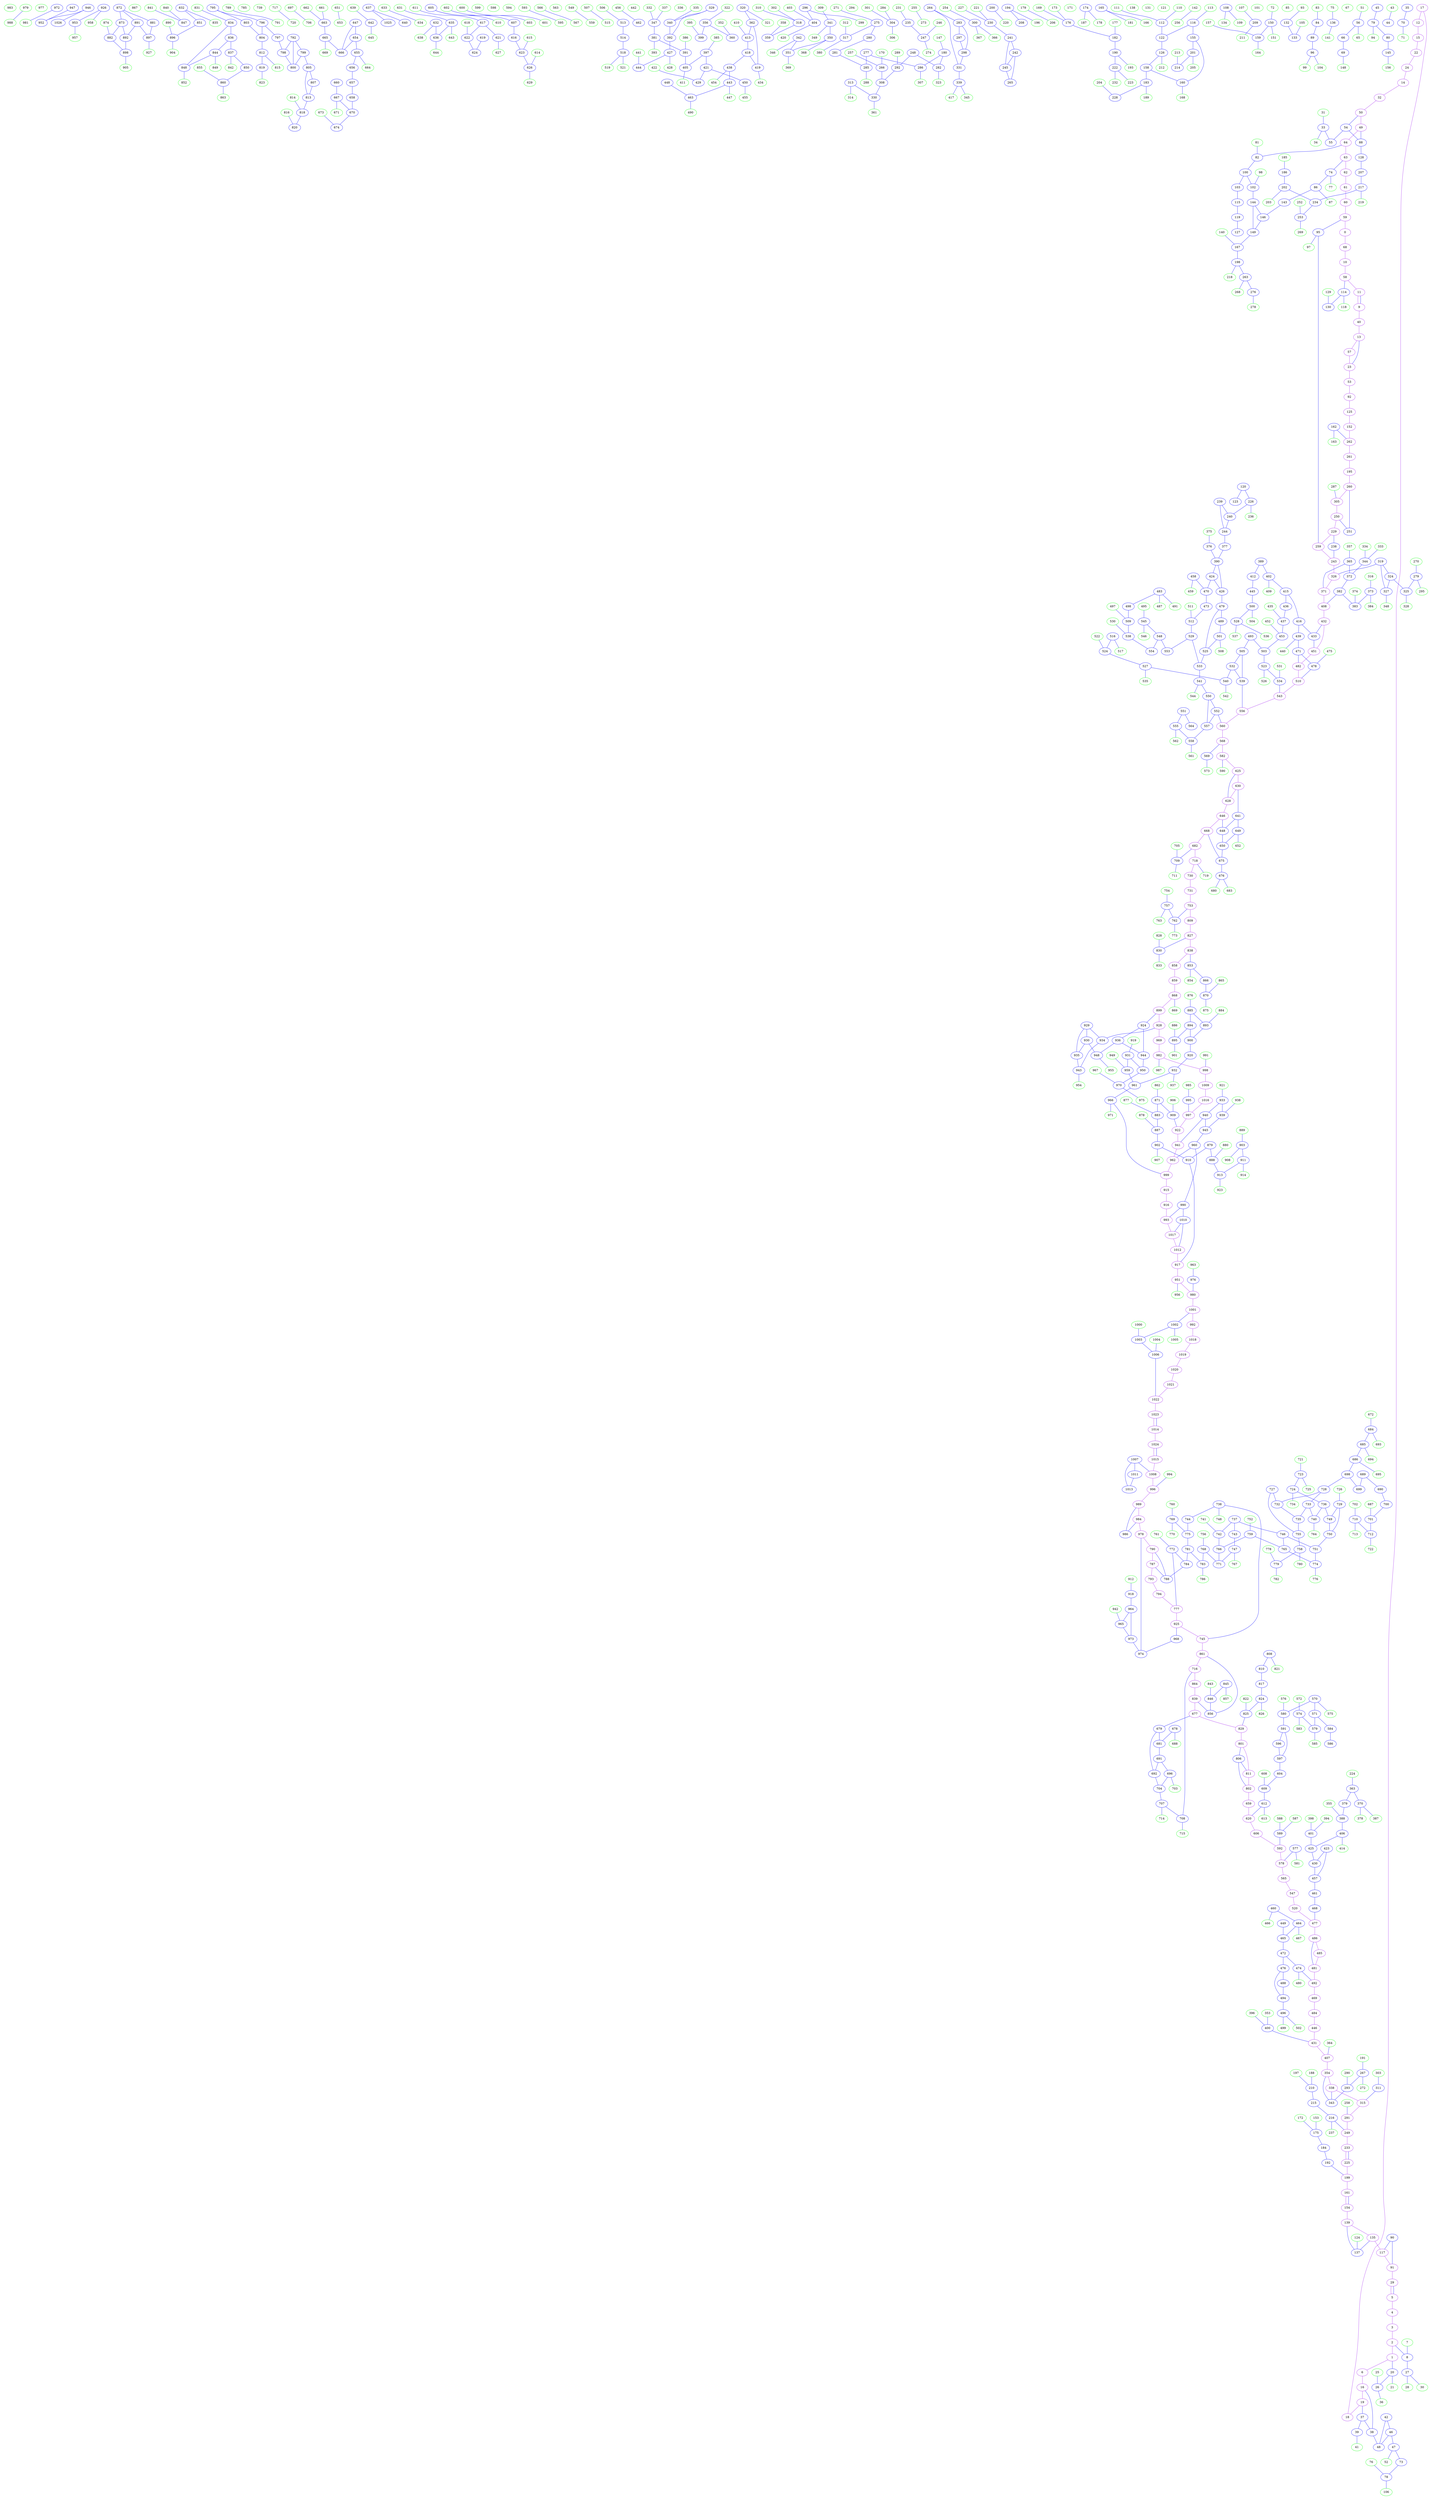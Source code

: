 digraph{
subgraph cluster_0 {
color = white
X102Y101I0 [label="0", pos="102,101!", color="purple"]
X110Y336I0 [label="1", pos="110,336!", color="purple"]
X110Y345I0 [label="2", pos="110,345!", color="purple"]
X110Y356I0 [label="3", pos="110,356!", color="purple"]
X110Y365I0 [label="4", pos="110,365!", color="purple"]
X111Y375I0 [label="5", pos="111,375!", color="purple"]
X114Y329I0 [label="6", pos="114,329!", color="purple"]
X114Y351I0 [label="7", pos="114,351!", color="green"]
X115Y349I0 [label="8", pos="115,349!", color="blue"]
X117Y87I0 [label="9", pos="117,87!", color="purple"]
X117Y101I0 [label="10", pos="117,101!", color="purple"]
X118Y89I0 [label="11", pos="118,89!", color="purple"]
X118Y222I0 [label="12", pos="118,222!", color="purple"]
X119Y85I0 [label="13", pos="119,85!", color="purple"]
X120Y211I0 [label="14", pos="120,211!", color="purple"]
X120Y218I0 [label="15", pos="120,218!", color="purple"]
X120Y323I0 [label="16", pos="120,323!", color="purple"]
X121Y229I0 [label="17", pos="121,229!", color="purple"]
X122Y296I0 [label="18", pos="122,296!", color="purple"]
X122Y311I0 [label="19", pos="122,311!", color="purple"]
X122Y345I0 [label="20", pos="122,345!", color="blue"]
X122Y348I0 [label="21", pos="122,348!", color="green"]
X124Y217I0 [label="22", pos="124,217!", color="purple"]
X125Y82I0 [label="23", pos="125,82!", color="purple"]
X126Y214I0 [label="24", pos="126,214!", color="purple"]
X126Y351I0 [label="25", pos="126,351!", color="green"]
X127Y349I0 [label="26", pos="127,349!", color="blue"]
X128Y360I0 [label="27", pos="128,360!", color="blue"]
X128Y361I0 [label="28", pos="128,361!", color="green"]
X128Y387I0 [label="29", pos="128,387!", color="purple"]
X129Y360I0 [label="30", pos="129,360!", color="green"]
X130Y212I0 [label="31", pos="130,212!", color="green"]
X132Y201I0 [label="32", pos="132,201!", color="purple"]
X132Y210I0 [label="33", pos="132,210!", color="blue"]
X132Y211I0 [label="34", pos="132,211!", color="green"]
X132Y265I0 [label="35", pos="132,265!", color="blue"]
X132Y355I0 [label="36", pos="132,355!", color="green"]
X133Y325I0 [label="37", pos="133,325!", color="blue"]
X133Y336I0 [label="38", pos="133,336!", color="blue"]
X135Y322I0 [label="39", pos="135,322!", color="blue"]
X136Y101I0 [label="40", pos="136,101!", color="purple"]
X136Y324I0 [label="41", pos="136,324!", color="green"]
X136Y348I0 [label="42", pos="136,348!", color="blue"]
X138Y220I0 [label="43", pos="138,220!", color="green"]
X138Y223I0 [label="44", pos="138,223!", color="blue"]
X138Y304I0 [label="45", pos="138,304!", color="blue"]
X138Y351I0 [label="46", pos="138,351!", color="blue"]
X138Y357I0 [label="47", pos="138,357!", color="blue"]
X139Y345I0 [label="48", pos="139,345!", color="blue"]
X140Y186I0 [label="49", pos="140,186!", color="purple"]
X140Y194I0 [label="50", pos="140,194!", color="purple"]
X140Y326I0 [label="51", pos="140,326!", color="green"]
X140Y358I0 [label="52", pos="140,358!", color="green"]
X143Y81I0 [label="53", pos="143,81!", color="purple"]
X144Y193I0 [label="54", pos="144,193!", color="blue"]
X145Y196I0 [label="55", pos="145,196!", color="blue"]
X145Y331I0 [label="56", pos="145,331!", color="blue"]
X147Y107I0 [label="57", pos="147,107!", color="purple"]
X148Y114I0 [label="58", pos="148,114!", color="purple"]
X148Y133I0 [label="59", pos="148,133!", color="purple"]
X148Y142I0 [label="60", pos="148,142!", color="purple"]
X148Y151I0 [label="61", pos="148,151!", color="purple"]
X148Y159I0 [label="62", pos="148,159!", color="purple"]
X148Y169I0 [label="63", pos="148,169!", color="purple"]
X148Y178I0 [label="64", pos="148,178!", color="purple"]
X148Y332I0 [label="65", pos="148,332!", color="green"]
X148Y340I0 [label="66", pos="148,340!", color="blue"]
X148Y380I0 [label="67", pos="148,380!", color="green"]
X150Y125I0 [label="68", pos="150,125!", color="purple"]
X151Y352I0 [label="69", pos="151,352!", color="blue"]
X154Y299I0 [label="70", pos="154,299!", color="blue"]
X154Y302I0 [label="71", pos="154,302!", color="green"]
X154Y332I0 [label="72", pos="154,332!", color="green"]
X154Y374I0 [label="73", pos="154,374!", color="blue"]
X155Y165I0 [label="74", pos="155,165!", color="blue"]
X156Y261I0 [label="75", pos="156,261!", color="green"]
X156Y383I0 [label="76", pos="156,383!", color="green"]
X157Y167I0 [label="77", pos="157,167!", color="green"]
X157Y381I0 [label="78", pos="157,381!", color="blue"]
X159Y321I0 [label="79", pos="159,321!", color="blue"]
X159Y327I0 [label="80", pos="159,327!", color="blue"]
X160Y170I0 [label="81", pos="160,170!", color="green"]
X160Y173I0 [label="82", pos="160,173!", color="blue"]
X160Y263I0 [label="83", pos="160,263!", color="green"]
X160Y264I0 [label="84", pos="160,264!", color="blue"]
X160Y314I0 [label="85", pos="160,314!", color="green"]
X161Y161I0 [label="86", pos="161,161!", color="blue"]
X162Y163I0 [label="87", pos="162,163!", color="green"]
X163Y183I0 [label="88", pos="163,183!", color="blue"]
X163Y262I0 [label="89", pos="163,262!", color="blue"]
X163Y398I0 [label="90", pos="163,398!", color="blue"]
X163Y402I0 [label="91", pos="163,402!", color="purple"]
X164Y81I0 [label="92", pos="164,81!", color="purple"]
X166Y314I0 [label="93", pos="166,314!", color="green"]
X166Y324I0 [label="94", pos="166,324!", color="green"]
X167Y125I0 [label="95", pos="167,125!", color="blue"]
X167Y263I0 [label="96", pos="167,263!", color="blue"]
X168Y127I0 [label="97", pos="168,127!", color="green"]
X168Y164I0 [label="98", pos="168,164!", color="green"]
X168Y260I0 [label="99", pos="168,260!", color="green"]
X170Y168I0 [label="100", pos="170,168!", color="blue"]
X170Y330I0 [label="101", pos="170,330!", color="green"]
X171Y164I0 [label="102", pos="171,164!", color="blue"]
X172Y169I0 [label="103", pos="172,169!", color="blue"]
X172Y276I0 [label="104", pos="172,276!", color="green"]
X172Y326I0 [label="105", pos="172,326!", color="green"]
X172Y394I0 [label="106", pos="172,394!", color="green"]
X174Y261I0 [label="107", pos="174,261!", color="green"]
X174Y304I0 [label="108", pos="174,304!", color="blue"]
X174Y305I0 [label="109", pos="174,305!", color="green"]
X175Y264I0 [label="110", pos="175,264!", color="green"]
X176Y263I0 [label="111", pos="176,263!", color="green"]
X176Y264I0 [label="112", pos="176,264!", color="blue"]
X176Y281I0 [label="113", pos="176,281!", color="green"]
X177Y103I0 [label="114", pos="177,103!", color="blue"]
X177Y168I0 [label="115", pos="177,168!", color="blue"]
X177Y279I0 [label="116", pos="177,279!", color="blue"]
X177Y402I0 [label="117", pos="177,402!", color="purple"]
X178Y105I0 [label="118", pos="178,105!", color="green"]
X178Y167I0 [label="119", pos="178,167!", color="blue"]
X178Y208I0 [label="120", pos="178,208!", color="blue"]
X178Y257I0 [label="121", pos="178,257!", color="green"]
X178Y267I0 [label="122", pos="178,267!", color="blue"]
X179Y210I0 [label="123", pos="179,210!", color="blue"]
X179Y393I0 [label="124", pos="179,393!", color="green"]
X180Y81I0 [label="125", pos="180,81!", color="purple"]
X181Y266I0 [label="126", pos="181,266!", color="blue"]
X182Y167I0 [label="127", pos="182,167!", color="blue"]
X182Y176I0 [label="128", pos="182,176!", color="blue"]
X184Y98I0 [label="129", pos="184,98!", color="green"]
X184Y100I0 [label="130", pos="184,100!", color="blue"]
X184Y304I0 [label="131", pos="184,304!", color="green"]
X185Y324I0 [label="132", pos="185,324!", color="blue"]
X186Y331I0 [label="133", pos="186,331!", color="blue"]
X188Y313I0 [label="134", pos="188,313!", color="green"]
X188Y402I0 [label="135", pos="188,402!", color="purple"]
X189Y221I0 [label="136", pos="189,221!", color="blue"]
X189Y401I0 [label="137", pos="189,401!", color="blue"]
X190Y316I0 [label="138", pos="190,316!", color="green"]
X191Y402I0 [label="139", pos="191,402!", color="purple"]
X192Y160I0 [label="140", pos="192,160!", color="green"]
X192Y218I0 [label="141", pos="192,218!", color="green"]
X192Y310I0 [label="142", pos="192,310!", color="green"]
X193Y148I0 [label="143", pos="193,148!", color="blue"]
X193Y151I0 [label="144", pos="193,151!", color="blue"]
X193Y349I0 [label="145", pos="193,349!", color="blue"]
X194Y150I0 [label="146", pos="194,150!", color="blue"]
X194Y328I0 [label="147", pos="194,328!", color="green"]
X195Y377I0 [label="148", pos="195,377!", color="green"]
X196Y151I0 [label="149", pos="196,151!", color="blue"]
X196Y361I0 [label="150", pos="196,361!", color="blue"]
X196Y364I0 [label="151", pos="196,364!", color="green"]
X197Y81I0 [label="152", pos="197,81!", color="purple"]
X197Y380I0 [label="153", pos="197,380!", color="green"]
X197Y405I0 [label="154", pos="197,405!", color="purple"]
X198Y294I0 [label="155", pos="198,294!", color="blue"]
X198Y352I0 [label="156", pos="198,352!", color="green"]
X198Y365I0 [label="157", pos="198,365!", color="green"]
X199Y284I0 [label="158", pos="199,284!", color="blue"]
X199Y363I0 [label="159", pos="199,363!", color="blue"]
X200Y292I0 [label="160", pos="200,292!", color="blue"]
X200Y407I0 [label="161", pos="200,407!", color="purple"]
X201Y135I0 [label="162", pos="201,135!", color="blue"]
X202Y137I0 [label="163", pos="202,137!", color="green"]
X202Y367I0 [label="164", pos="202,367!", color="green"]
X202Y373I0 [label="165", pos="202,373!", color="blue"]
X202Y376I0 [label="166", pos="202,376!", color="green"]
X203Y151I0 [label="167", pos="203,151!", color="blue"]
X203Y293I0 [label="168", pos="203,293!", color="green"]
X204Y264I0 [label="169", pos="204,264!", color="green"]
X204Y346I0 [label="170", pos="204,346!", color="green"]
X204Y356I0 [label="171", pos="204,356!", color="green"]
X204Y387I0 [label="172", pos="204,387!", color="green"]
X205Y268I0 [label="173", pos="205,268!", color="green"]
X205Y279I0 [label="174", pos="205,279!", color="blue"]
X205Y385I0 [label="175", pos="205,385!", color="blue"]
X206Y268I0 [label="176", pos="206,268!", color="blue"]
X206Y271I0 [label="177", pos="206,271!", color="green"]
X206Y281I0 [label="178", pos="206,281!", color="green"]
X206Y304I0 [label="179", pos="206,304!", color="green"]
X206Y333I0 [label="180", pos="206,333!", color="blue"]
X206Y374I0 [label="181", pos="206,374!", color="green"]
X207Y269I0 [label="182", pos="207,269!", color="blue"]
X207Y286I0 [label="183", pos="207,286!", color="blue"]
X207Y393I0 [label="184", pos="207,393!", color="blue"]
X208Y157I0 [label="185", pos="208,157!", color="green"]
X208Y158I0 [label="186", pos="208,158!", color="blue"]
X208Y278I0 [label="187", pos="208,278!", color="green"]
X208Y376I0 [label="188", pos="208,376!", color="green"]
X209Y285I0 [label="189", pos="209,285!", color="green"]
X210Y272I0 [label="190", pos="210,272!", color="blue"]
X210Y368I0 [label="191", pos="210,368!", color="green"]
X211Y404I0 [label="192", pos="211,404!", color="blue"]
X212Y278I0 [label="193", pos="212,278!", color="green"]
X215Y211I0 [label="194", pos="215,211!", color="blue"]
X216Y81I0 [label="195", pos="216,81!", color="purple"]
X216Y213I0 [label="196", pos="216,213!", color="green"]
X216Y388I0 [label="197", pos="216,388!", color="green"]
X217Y145I0 [label="198", pos="217,145!", color="blue"]
X218Y413I0 [label="199", pos="218,413!", color="purple"]
X219Y175I0 [label="200", pos="219,175!", color="blue"]
X219Y301I0 [label="201", pos="219,301!", color="blue"]
X220Y154I0 [label="202", pos="220,154!", color="blue"]
X220Y157I0 [label="203", pos="220,157!", color="green"]
X220Y290I0 [label="204", pos="220,290!", color="green"]
X220Y303I0 [label="205", pos="220,303!", color="green"]
X220Y310I0 [label="206", pos="220,310!", color="green"]
X221Y164I0 [label="207", pos="221,164!", color="blue"]
X221Y210I0 [label="208", pos="221,210!", color="blue"]
X221Y236I0 [label="209", pos="221,236!", color="blue"]
X221Y391I0 [label="210", pos="221,391!", color="blue"]
X222Y238I0 [label="211", pos="222,238!", color="green"]
X222Y254I0 [label="212", pos="222,254!", color="green"]
X222Y299I0 [label="213", pos="222,299!", color="green"]
X222Y300I0 [label="214", pos="222,300!", color="blue"]
X222Y392I0 [label="215", pos="222,392!", color="blue"]
X222Y399I0 [label="216", pos="222,399!", color="blue"]
X223Y163I0 [label="217", pos="223,163!", color="blue"]
X224Y138I0 [label="218", pos="224,138!", color="green"]
X224Y165I0 [label="219", pos="224,165!", color="green"]
X224Y170I0 [label="220", pos="224,170!", color="green"]
X224Y258I0 [label="221", pos="224,258!", color="green"]
X224Y284I0 [label="222", pos="224,284!", color="blue"]
X224Y285I0 [label="223", pos="224,285!", color="green"]
X224Y308I0 [label="224", pos="224,308!", color="green"]
X224Y414I0 [label="225", pos="224,414!", color="purple"]
X225Y194I0 [label="226", pos="225,194!", color="blue"]
X225Y250I0 [label="227", pos="225,250!", color="green"]
X225Y293I0 [label="228", pos="225,293!", color="blue"]
X226Y82I0 [label="229", pos="226,82!", color="purple"]
X226Y255I0 [label="230", pos="226,255!", color="blue"]
X226Y281I0 [label="231", pos="226,281!", color="green"]
X226Y286I0 [label="232", pos="226,286!", color="green"]
X226Y415I0 [label="233", pos="226,415!", color="purple"]
X227Y152I0 [label="234", pos="227,152!", color="blue"]
X227Y279I0 [label="235", pos="227,279!", color="blue"]
X228Y196I0 [label="236", pos="228,196!", color="green"]
X228Y400I0 [label="237", pos="228,400!", color="green"]
X229Y82I0 [label="238", pos="229,82!", color="blue"]
X229Y188I0 [label="239", pos="229,188!", color="blue"]
X229Y189I0 [label="240", pos="229,189!", color="blue"]
X229Y260I0 [label="241", pos="229,260!", color="blue"]
X229Y265I0 [label="242", pos="229,265!", color="blue"]
X230Y81I0 [label="243", pos="230,81!", color="purple"]
X231Y187I0 [label="244", pos="231,187!", color="blue"]
X231Y264I0 [label="245", pos="231,264!", color="blue"]
X231Y274I0 [label="246", pos="231,274!", color="green"]
X231Y281I0 [label="247", pos="231,281!", color="blue"]
X231Y353I0 [label="248", pos="231,353!", color="blue"]
X231Y415I0 [label="249", pos="231,415!", color="purple"]
X232Y98I0 [label="250", pos="232,98!", color="purple"]
X232Y101I0 [label="251", pos="232,101!", color="blue"]
X232Y147I0 [label="252", pos="232,147!", color="green"]
X232Y148I0 [label="253", pos="232,148!", color="blue"]
X232Y168I0 [label="254", pos="232,168!", color="green"]
X232Y252I0 [label="255", pos="232,252!", color="green"]
X232Y326I0 [label="256", pos="232,326!", color="green"]
X232Y367I0 [label="257", pos="232,367!", color="green"]
X232Y408I0 [label="258", pos="232,408!", color="green"]
X233Y89I0 [label="259", pos="233,89!", color="purple"]
X233Y101I0 [label="260", pos="233,101!", color="purple"]
X233Y111I0 [label="261", pos="233,111!", color="purple"]
X233Y119I0 [label="262", pos="233,119!", color="purple"]
X233Y139I0 [label="263", pos="233,139!", color="blue"]
X233Y200I0 [label="264", pos="233,200!", color="blue"]
X233Y267I0 [label="265", pos="233,267!", color="blue"]
X233Y365I0 [label="266", pos="233,365!", color="blue"]
X233Y388I0 [label="267", pos="233,388!", color="blue"]
X234Y141I0 [label="268", pos="234,141!", color="green"]
X234Y147I0 [label="269", pos="234,147!", color="green"]
X234Y162I0 [label="270", pos="234,162!", color="green"]
X234Y320I0 [label="271", pos="234,320!", color="green"]
X234Y390I0 [label="272", pos="234,390!", color="green"]
X236Y261I0 [label="273", pos="236,261!", color="green"]
X236Y287I0 [label="274", pos="236,287!", color="green"]
X236Y323I0 [label="275", pos="236,323!", color="blue"]
X237Y126I0 [label="276", pos="237,126!", color="blue"]
X237Y333I0 [label="277", pos="237,333!", color="blue"]
X238Y125I0 [label="278", pos="238,125!", color="green"]
X238Y157I0 [label="279", pos="238,157!", color="blue"]
X238Y325I0 [label="280", pos="238,325!", color="blue"]
X238Y327I0 [label="281", pos="238,327!", color="blue"]
X238Y352I0 [label="282", pos="238,352!", color="blue"]
X239Y193I0 [label="283", pos="239,193!", color="blue"]
X239Y252I0 [label="284", pos="239,252!", color="green"]
X239Y331I0 [label="285", pos="239,331!", color="blue"]
X239Y339I0 [label="286", pos="239,339!", color="blue"]
X240Y145I0 [label="287", pos="240,145!", color="green"]
X240Y334I0 [label="288", pos="240,334!", color="green"]
X240Y363I0 [label="289", pos="240,363!", color="green"]
X240Y395I0 [label="290", pos="240,395!", color="green"]
X240Y415I0 [label="291", pos="240,415!", color="purple"]
X241Y361I0 [label="292", pos="241,361!", color="blue"]
X241Y393I0 [label="293", pos="241,393!", color="blue"]
X242Y246I0 [label="294", pos="242,246!", color="green"]
X243Y156I0 [label="295", pos="243,156!", color="green"]
X243Y222I0 [label="296", pos="243,222!", color="blue"]
X244Y190I0 [label="297", pos="244,190!", color="blue"]
X244Y192I0 [label="298", pos="244,192!", color="blue"]
X244Y224I0 [label="299", pos="244,224!", color="green"]
X246Y160I0 [label="300", pos="246,160!", color="blue"]
X246Y275I0 [label="301", pos="246,275!", color="green"]
X246Y326I0 [label="302", pos="246,326!", color="green"]
X246Y414I0 [label="303", pos="246,414!", color="green"]
X247Y270I0 [label="304", pos="247,270!", color="blue"]
X248Y125I0 [label="305", pos="248,125!", color="purple"]
X248Y293I0 [label="306", pos="248,293!", color="green"]
X248Y352I0 [label="307", pos="248,352!", color="green"]
X248Y374I0 [label="308", pos="248,374!", color="blue"]
X249Y252I0 [label="309", pos="249,252!", color="green"]
X249Y332I0 [label="310", pos="249,332!", color="green"]
X249Y414I0 [label="311", pos="249,414!", color="blue"]
X250Y326I0 [label="312", pos="250,326!", color="green"]
X250Y389I0 [label="313", pos="250,389!", color="blue"]
X250Y392I0 [label="314", pos="250,392!", color="green"]
X250Y415I0 [label="315", pos="250,415!", color="purple"]
X251Y150I0 [label="316", pos="251,150!", color="green"]
X251Y322I0 [label="317", pos="251,322!", color="blue"]
X251Y332I0 [label="318", pos="251,332!", color="blue"]
X252Y130I0 [label="319", pos="252,130!", color="blue"]
X252Y208I0 [label="320", pos="252,208!", color="blue"]
X252Y210I0 [label="321", pos="252,210!", color="green"]
X252Y339I0 [label="322", pos="252,339!", color="green"]
X252Y363I0 [label="323", pos="252,363!", color="green"]
X254Y132I0 [label="324", pos="254,132!", color="blue"]
X254Y136I0 [label="325", pos="254,136!", color="blue"]
X255Y125I0 [label="326", pos="255,125!", color="purple"]
X255Y131I0 [label="327", pos="255,131!", color="blue"]
X255Y136I0 [label="328", pos="255,136!", color="green"]
X255Y235I0 [label="329", pos="255,235!", color="blue"]
X255Y391I0 [label="330", pos="255,391!", color="blue"]
X257Y197I0 [label="331", pos="257,197!", color="blue"]
X257Y250I0 [label="332", pos="257,250!", color="green"]
X258Y138I0 [label="333", pos="258,138!", color="green"]
X258Y140I0 [label="334", pos="258,140!", color="green"]
X258Y241I0 [label="335", pos="258,241!", color="green"]
X258Y244I0 [label="336", pos="258,244!", color="green"]
X258Y252I0 [label="337", pos="258,252!", color="green"]
X258Y415I0 [label="338", pos="258,415!", color="purple"]
X259Y197I0 [label="339", pos="259,197!", color="blue"]
X259Y239I0 [label="340", pos="259,239!", color="blue"]
X259Y269I0 [label="341", pos="259,269!", color="blue"]
X259Y293I0 [label="342", pos="259,293!", color="blue"]
X259Y413I0 [label="343", pos="259,413!", color="blue"]
X260Y138I0 [label="344", pos="260,138!", color="blue"]
X260Y199I0 [label="345", pos="260,199!", color="green"]
X260Y295I0 [label="346", pos="260,295!", color="green"]
X261Y252I0 [label="347", pos="261,252!", color="blue"]
X262Y128I0 [label="348", pos="262,128!", color="green"]
X262Y270I0 [label="349", pos="262,270!", color="green"]
X262Y284I0 [label="350", pos="262,284!", color="blue"]
X262Y289I0 [label="351", pos="262,289!", color="blue"]
X262Y379I0 [label="352", pos="262,379!", color="green"]
X262Y382I0 [label="353", pos="262,382!", color="green"]
X262Y415I0 [label="354", pos="262,415!", color="purple"]
X263Y317I0 [label="355", pos="263,317!", color="green"]
X263Y365I0 [label="356", pos="263,365!", color="blue"]
X264Y128I0 [label="357", pos="264,128!", color="green"]
X264Y339I0 [label="358", pos="264,339!", color="green"]
X264Y340I0 [label="359", pos="264,340!", color="blue"]
X264Y376I0 [label="360", pos="264,376!", color="blue"]
X264Y409I0 [label="361", pos="264,409!", color="green"]
X265Y207I0 [label="362", pos="265,207!", color="blue"]
X265Y301I0 [label="363", pos="265,301!", color="blue"]
X265Y402I0 [label="364", pos="265,402!", color="green"]
X266Y128I0 [label="365", pos="266,128!", color="blue"]
X266Y153I0 [label="366", pos="266,153!", color="green"]
X266Y158I0 [label="367", pos="266,158!", color="green"]
X266Y284I0 [label="368", pos="266,284!", color="green"]
X266Y293I0 [label="369", pos="266,293!", color="green"]
X266Y300I0 [label="370", pos="266,300!", color="blue"]
X267Y125I0 [label="371", pos="267,125!", color="purple"]
X267Y130I0 [label="372", pos="267,130!", color="blue"]
X267Y144I0 [label="373", pos="267,144!", color="blue"]
X268Y134I0 [label="374", pos="268,134!", color="green"]
X268Y170I0 [label="375", pos="268,170!", color="green"]
X268Y173I0 [label="376", pos="268,173!", color="blue"]
X268Y180I0 [label="377", pos="268,180!", color="blue"]
X268Y294I0 [label="378", pos="268,294!", color="green"]
X268Y310I0 [label="379", pos="268,310!", color="blue"]
X268Y333I0 [label="380", pos="268,333!", color="green"]
X269Y268I0 [label="381", pos="269,268!", color="blue"]
X270Y131I0 [label="382", pos="270,131!", color="blue"]
X270Y134I0 [label="383", pos="270,134!", color="blue"]
X270Y143I0 [label="384", pos="270,143!", color="green"]
X270Y251I0 [label="385", pos="270,251!", color="green"]
X270Y279I0 [label="386", pos="270,279!", color="green"]
X270Y300I0 [label="387", pos="270,300!", color="green"]
X270Y317I0 [label="388", pos="270,317!", color="blue"]
X271Y162I0 [label="389", pos="271,162!", color="blue"]
X271Y175I0 [label="390", pos="271,175!", color="blue"]
X271Y272I0 [label="391", pos="271,272!", color="blue"]
X272Y240I0 [label="392", pos="272,240!", color="blue"]
X272Y268I0 [label="393", pos="272,268!", color="green"]
X272Y344I0 [label="394", pos="272,344!", color="green"]
X272Y373I0 [label="395", pos="272,373!", color="green"]
X272Y404I0 [label="396", pos="272,404!", color="green"]
X273Y253I0 [label="397", pos="273,253!", color="blue"]
X273Y348I0 [label="398", pos="273,348!", color="green"]
X273Y371I0 [label="399", pos="273,371!", color="blue"]
X273Y400I0 [label="400", pos="273,400!", color="blue"]
X274Y348I0 [label="401", pos="274,348!", color="blue"]
X275Y155I0 [label="402", pos="275,155!", color="blue"]
X275Y230I0 [label="403", pos="275,230!", color="green"]
X275Y231I0 [label="404", pos="275,231!", color="blue"]
X275Y275I0 [label="405", pos="275,275!", color="blue"]
X275Y329I0 [label="406", pos="275,329!", color="blue"]
X275Y415I0 [label="407", pos="275,415!", color="purple"]
X276Y126I0 [label="408", pos="276,126!", color="purple"]
X276Y157I0 [label="409", pos="276,157!", color="green"]
X276Y208I0 [label="410", pos="276,208!", color="green"]
X276Y294I0 [label="411", pos="276,294!", color="green"]
X278Y163I0 [label="412", pos="278,163!", color="blue"]
X278Y205I0 [label="413", pos="278,205!", color="blue"]
X278Y330I0 [label="414", pos="278,330!", color="green"]
X279Y148I0 [label="415", pos="279,148!", color="blue"]
X280Y140I0 [label="416", pos="280,140!", color="blue"]
X280Y196I0 [label="417", pos="280,196!", color="green"]
X280Y205I0 [label="418", pos="280,205!", color="blue"]
X280Y215I0 [label="419", pos="280,215!", color="blue"]
X280Y234I0 [label="420", pos="280,234!", color="green"]
X280Y253I0 [label="421", pos="280,253!", color="blue"]
X280Y306I0 [label="422", pos="280,306!", color="green"]
X280Y363I0 [label="423", pos="280,363!", color="blue"]
X281Y177I0 [label="424", pos="281,177!", color="blue"]
X281Y354I0 [label="425", pos="281,354!", color="blue"]
X282Y172I0 [label="426", pos="282,172!", color="blue"]
X282Y241I0 [label="427", pos="282,241!", color="blue"]
X282Y244I0 [label="428", pos="282,244!", color="green"]
X282Y298I0 [label="429", pos="282,298!", color="blue"]
X282Y355I0 [label="430", pos="282,355!", color="blue"]
X282Y415I0 [label="431", pos="282,415!", color="purple"]
X283Y125I0 [label="432", pos="283,125!", color="purple"]
X284Y129I0 [label="433", pos="284,129!", color="blue"]
X284Y221I0 [label="434", pos="284,221!", color="green"]
X285Y143I0 [label="435", pos="285,143!", color="green"]
X285Y147I0 [label="436", pos="285,147!", color="blue"]
X286Y146I0 [label="437", pos="286,146!", color="blue"]
X287Y203I0 [label="438", pos="287,203!", color="blue"]
X288Y138I0 [label="439", pos="288,138!", color="blue"]
X288Y139I0 [label="440", pos="288,139!", color="green"]
X291Y250I0 [label="441", pos="291,250!", color="green"]
X292Y194I0 [label="442", pos="292,194!", color="green"]
X292Y215I0 [label="443", pos="292,215!", color="blue"]
X292Y250I0 [label="444", pos="292,250!", color="blue"]
X293Y157I0 [label="445", pos="293,157!", color="blue"]
X293Y420I0 [label="446", pos="293,420!", color="purple"]
X294Y218I0 [label="447", pos="294,218!", color="green"]
X294Y238I0 [label="448", pos="294,238!", color="blue"]
X294Y320I0 [label="449", pos="294,320!", color="blue"]
X295Y273I0 [label="450", pos="295,273!", color="blue"]
X296Y125I0 [label="451", pos="296,125!", color="purple"]
X296Y141I0 [label="452", pos="296,141!", color="green"]
X296Y142I0 [label="453", pos="296,142!", color="blue"]
X296Y203I0 [label="454", pos="296,203!", color="green"]
X296Y275I0 [label="455", pos="296,275!", color="green"]
X297Y221I0 [label="456", pos="297,221!", color="green"]
X297Y389I0 [label="457", pos="297,389!", color="blue"]
X298Y190I0 [label="458", pos="298,190!", color="blue"]
X298Y191I0 [label="459", pos="298,191!", color="green"]
X298Y293I0 [label="460", pos="298,293!", color="blue"]
X298Y390I0 [label="461", pos="298,390!", color="blue"]
X299Y219I0 [label="462", pos="299,219!", color="blue"]
X299Y235I0 [label="463", pos="299,235!", color="blue"]
X299Y298I0 [label="464", pos="299,298!", color="blue"]
X299Y310I0 [label="465", pos="299,310!", color="blue"]
X300Y292I0 [label="466", pos="300,292!", color="green"]
X302Y298I0 [label="467", pos="302,298!", color="green"]
X302Y398I0 [label="468", pos="302,398!", color="blue"]
X302Y422I0 [label="469", pos="302,422!", color="purple"]
X303Y187I0 [label="470", pos="303,187!", color="blue"]
X304Y130I0 [label="471", pos="304,130!", color="blue"]
X304Y315I0 [label="472", pos="304,315!", color="blue"]
X306Y190I0 [label="473", pos="306,190!", color="blue"]
X306Y340I0 [label="474", pos="306,340!", color="blue"]
X307Y134I0 [label="475", pos="307,134!", color="green"]
X307Y297I0 [label="476", pos="307,297!", color="blue"]
X307Y409I0 [label="477", pos="307,409!", color="purple"]
X308Y133I0 [label="478", pos="308,133!", color="blue"]
X308Y177I0 [label="479", pos="308,177!", color="blue"]
X308Y340I0 [label="480", pos="308,340!", color="green"]
X308Y388I0 [label="481", pos="308,388!", color="purple"]
X309Y125I0 [label="482", pos="309,125!", color="purple"]
X309Y209I0 [label="483", pos="309,209!", color="blue"]
X309Y367I0 [label="484", pos="309,367!", color="purple"]
X309Y384I0 [label="485", pos="309,384!", color="purple"]
X309Y388I0 [label="486", pos="309,388!", color="purple"]
X310Y212I0 [label="487", pos="310,212!", color="green"]
X310Y275I0 [label="488", pos="310,275!", color="blue"]
X311Y174I0 [label="489", pos="311,174!", color="blue"]
X311Y254I0 [label="490", pos="311,254!", color="green"]
X312Y198I0 [label="491", pos="312,198!", color="green"]
X312Y352I0 [label="492", pos="312,352!", color="purple"]
X313Y147I0 [label="493", pos="313,147!", color="blue"]
X313Y291I0 [label="494", pos="313,291!", color="blue"]
X314Y204I0 [label="495", pos="314,204!", color="green"]
X314Y335I0 [label="496", pos="314,335!", color="blue"]
X315Y215I0 [label="497", pos="315,215!", color="green"]
X315Y232I0 [label="498", pos="315,232!", color="blue"]
X315Y347I0 [label="499", pos="315,347!", color="green"]
X316Y166I0 [label="500", pos="316,166!", color="blue"]
X316Y177I0 [label="501", pos="316,177!", color="blue"]
X316Y334I0 [label="502", pos="316,334!", color="green"]
X317Y141I0 [label="503", pos="317,141!", color="blue"]
X317Y166I0 [label="504", pos="317,166!", color="green"]
X318Y150I0 [label="505", pos="318,150!", color="blue"]
X318Y266I0 [label="506", pos="318,266!", color="green"]
X319Y132I0 [label="507", pos="319,132!", color="green"]
X319Y175I0 [label="508", pos="319,175!", color="green"]
X319Y224I0 [label="509", pos="319,224!", color="blue"]
X320Y125I0 [label="510", pos="320,125!", color="purple"]
X320Y204I0 [label="511", pos="320,204!", color="green"]
X321Y201I0 [label="512", pos="321,201!", color="blue"]
X321Y266I0 [label="513", pos="321,266!", color="blue"]
X321Y293I0 [label="514", pos="321,293!", color="blue"]
X322Y130I0 [label="515", pos="322,130!", color="green"]
X322Y161I0 [label="516", pos="322,161!", color="blue"]
X322Y164I0 [label="517", pos="322,164!", color="green"]
X322Y294I0 [label="518", pos="322,294!", color="blue"]
X322Y295I0 [label="519", pos="322,295!", color="green"]
X322Y347I0 [label="520", pos="322,347!", color="purple"]
X323Y294I0 [label="521", pos="323,294!", color="green"]
X324Y165I0 [label="522", pos="324,165!", color="green"]
X325Y138I0 [label="523", pos="325,138!", color="blue"]
X325Y163I0 [label="524", pos="325,163!", color="blue"]
X325Y186I0 [label="525", pos="325,186!", color="blue"]
X326Y141I0 [label="526", pos="326,141!", color="green"]
X326Y163I0 [label="527", pos="326,163!", color="blue"]
X326Y175I0 [label="528", pos="326,175!", color="blue"]
X326Y203I0 [label="529", pos="326,203!", color="blue"]
X326Y240I0 [label="530", pos="326,240!", color="green"]
X327Y132I0 [label="531", pos="327,132!", color="green"]
X327Y154I0 [label="532", pos="327,154!", color="blue"]
X327Y188I0 [label="533", pos="327,188!", color="blue"]
X328Y132I0 [label="534", pos="328,132!", color="blue"]
X328Y167I0 [label="535", pos="328,167!", color="green"]
X328Y170I0 [label="536", pos="328,170!", color="green"]
X328Y181I0 [label="537", pos="328,181!", color="green"]
X328Y240I0 [label="538", pos="328,240!", color="blue"]
X329Y147I0 [label="539", pos="329,147!", color="blue"]
X329Y161I0 [label="540", pos="329,161!", color="blue"]
X329Y187I0 [label="541", pos="329,187!", color="blue"]
X330Y163I0 [label="542", pos="330,163!", color="green"]
X331Y125I0 [label="543", pos="331,125!", color="purple"]
X332Y188I0 [label="544", pos="332,188!", color="green"]
X332Y230I0 [label="545", pos="332,230!", color="blue"]
X332Y233I0 [label="546", pos="332,233!", color="green"]
X332Y347I0 [label="547", pos="332,347!", color="purple"]
X335Y232I0 [label="548", pos="335,232!", color="blue"]
X335Y271I0 [label="549", pos="335,271!", color="green"]
X337Y173I0 [label="550", pos="337,173!", color="blue"]
X337Y198I0 [label="551", pos="337,198!", color="blue"]
X338Y165I0 [label="552", pos="338,165!", color="blue"]
X338Y227I0 [label="553", pos="338,227!", color="blue"]
X338Y257I0 [label="554", pos="338,257!", color="blue"]
X339Y189I0 [label="555", pos="339,189!", color="blue"]
X340Y125I0 [label="556", pos="340,125!", color="purple"]
X340Y176I0 [label="557", pos="340,176!", color="blue"]
X340Y182I0 [label="558", pos="340,182!", color="blue"]
X340Y340I0 [label="559", pos="340,340!", color="green"]
X342Y125I0 [label="560", pos="342,125!", color="purple"]
X342Y182I0 [label="561", pos="342,182!", color="green"]
X342Y190I0 [label="562", pos="342,190!", color="green"]
X345Y190I0 [label="563", pos="345,190!", color="green"]
X346Y222I0 [label="564", pos="346,222!", color="blue"]
X346Y346I0 [label="565", pos="346,346!", color="purple"]
X350Y334I0 [label="566", pos="350,334!", color="green"]
X352Y340I0 [label="567", pos="352,340!", color="green"]
X353Y104I0 [label="568", pos="353,104!", color="purple"]
X353Y123I0 [label="569", pos="353,123!", color="blue"]
X353Y209I0 [label="570", pos="353,209!", color="blue"]
X354Y190I0 [label="571", pos="354,190!", color="blue"]
X355Y152I0 [label="572", pos="355,152!", color="green"]
X356Y127I0 [label="573", pos="356,127!", color="green"]
X356Y152I0 [label="574", pos="356,152!", color="blue"]
X356Y210I0 [label="575", pos="356,210!", color="green"]
X356Y227I0 [label="576", pos="356,227!", color="green"]
X356Y330I0 [label="577", pos="356,330!", color="blue"]
X356Y346I0 [label="578", pos="356,346!", color="purple"]
X357Y168I0 [label="579", pos="357,168!", color="blue"]
X358Y225I0 [label="580", pos="358,225!", color="blue"]
X358Y330I0 [label="581", pos="358,330!", color="green"]
X359Y101I0 [label="582", pos="359,101!", color="purple"]
X359Y133I0 [label="583", pos="359,133!", color="green"]
X359Y204I0 [label="584", pos="359,204!", color="blue"]
X360Y166I0 [label="585", pos="360,166!", color="green"]
X361Y207I0 [label="586", pos="361,207!", color="blue"]
X361Y344I0 [label="587", pos="361,344!", color="green"]
X362Y343I0 [label="588", pos="362,343!", color="green"]
X362Y344I0 [label="589", pos="362,344!", color="blue"]
X363Y115I0 [label="590", pos="363,115!", color="green"]
X363Y239I0 [label="591", pos="363,239!", color="blue"]
X363Y346I0 [label="592", pos="363,346!", color="purple"]
X364Y154I0 [label="593", pos="364,154!", color="green"]
X364Y338I0 [label="594", pos="364,338!", color="green"]
X365Y141I0 [label="595", pos="365,141!", color="green"]
X365Y239I0 [label="596", pos="365,239!", color="blue"]
X365Y253I0 [label="597", pos="365,253!", color="blue"]
X366Y195I0 [label="598", pos="366,195!", color="green"]
X367Y157I0 [label="599", pos="367,157!", color="green"]
X367Y199I0 [label="600", pos="367,199!", color="green"]
X367Y200I0 [label="601", pos="367,200!", color="green"]
X368Y132I0 [label="602", pos="368,132!", color="green"]
X370Y147I0 [label="603", pos="370,147!", color="green"]
X371Y285I0 [label="604", pos="371,285!", color="blue"]
X372Y110I0 [label="605", pos="372,110!", color="blue"]
X372Y346I0 [label="606", pos="372,346!", color="purple"]
X373Y113I0 [label="607", pos="373,113!", color="blue"]
X373Y290I0 [label="608", pos="373,290!", color="green"]
X374Y290I0 [label="609", pos="374,290!", color="blue"]
X376Y108I0 [label="610", pos="376,108!", color="green"]
X376Y201I0 [label="611", pos="376,201!", color="green"]
X376Y306I0 [label="612", pos="376,306!", color="blue"]
X377Y306I0 [label="613", pos="377,306!", color="green"]
X378Y112I0 [label="614", pos="378,112!", color="green"]
X378Y116I0 [label="615", pos="378,116!", color="green"]
X378Y128I0 [label="616", pos="378,128!", color="blue"]
X378Y199I0 [label="617", pos="378,199!", color="blue"]
X378Y214I0 [label="618", pos="378,214!", color="green"]
X378Y236I0 [label="619", pos="378,236!", color="blue"]
X378Y346I0 [label="620", pos="378,346!", color="purple"]
X380Y187I0 [label="621", pos="380,187!", color="blue"]
X380Y214I0 [label="622", pos="380,214!", color="blue"]
X381Y116I0 [label="623", pos="381,116!", color="blue"]
X381Y236I0 [label="624", pos="381,236!", color="blue"]
X382Y105I0 [label="625", pos="382,105!", color="purple"]
X382Y115I0 [label="626", pos="382,115!", color="blue"]
X382Y190I0 [label="627", pos="382,190!", color="green"]
X384Y106I0 [label="628", pos="384,106!", color="purple"]
X384Y112I0 [label="629", pos="384,112!", color="green"]
X386Y101I0 [label="630", pos="386,101!", color="purple"]
X386Y123I0 [label="631", pos="386,123!", color="green"]
X386Y145I0 [label="632", pos="386,145!", color="blue"]
X386Y160I0 [label="633", pos="386,160!", color="green"]
X386Y167I0 [label="634", pos="386,167!", color="green"]
X387Y139I0 [label="635", pos="387,139!", color="blue"]
X387Y142I0 [label="636", pos="387,142!", color="blue"]
X387Y342I0 [label="637", pos="387,342!", color="blue"]
X388Y152I0 [label="638", pos="388,152!", color="green"]
X388Y170I0 [label="639", pos="388,170!", color="green"]
X388Y311I0 [label="640", pos="388,311!", color="blue"]
X389Y105I0 [label="641", pos="389,105!", color="blue"]
X389Y173I0 [label="642", pos="389,173!", color="blue"]
X390Y140I0 [label="643", pos="390,140!", color="green"]
X390Y142I0 [label="644", pos="390,142!", color="green"]
X390Y170I0 [label="645", pos="390,170!", color="green"]
X391Y102I0 [label="646", pos="391,102!", color="purple"]
X391Y221I0 [label="647", pos="391,221!", color="blue"]
X392Y104I0 [label="648", pos="392,104!", color="blue"]
X392Y110I0 [label="649", pos="392,110!", color="blue"]
X393Y109I0 [label="650", pos="393,109!", color="blue"]
X393Y145I0 [label="651", pos="393,145!", color="green"]
X394Y115I0 [label="652", pos="394,115!", color="green"]
X394Y170I0 [label="653", pos="394,170!", color="green"]
X395Y225I0 [label="654", pos="395,225!", color="blue"]
X395Y228I0 [label="655", pos="395,228!", color="blue"]
X395Y230I0 [label="656", pos="395,230!", color="blue"]
X395Y239I0 [label="657", pos="395,239!", color="blue"]
X396Y240I0 [label="658", pos="396,240!", color="blue"]
X396Y346I0 [label="659", pos="396,346!", color="purple"]
X397Y276I0 [label="660", pos="397,276!", color="blue"]
X398Y135I0 [label="661", pos="398,135!", color="green"]
X398Y145I0 [label="662", pos="398,145!", color="green"]
X399Y141I0 [label="663", pos="399,141!", color="blue"]
X400Y228I0 [label="664", pos="400,228!", color="green"]
X401Y147I0 [label="665", pos="401,147!", color="blue"]
X401Y167I0 [label="666", pos="401,167!", color="blue"]
X401Y265I0 [label="667", pos="401,265!", color="blue"]
X402Y102I0 [label="668", pos="402,102!", color="purple"]
X402Y144I0 [label="669", pos="402,144!", color="green"]
X402Y253I0 [label="670", pos="402,253!", color="blue"]
X402Y267I0 [label="671", pos="402,267!", color="green"]
X404Y140I0 [label="672", pos="404,140!", color="green"]
X405Y233I0 [label="673", pos="405,233!", color="green"]
X405Y243I0 [label="674", pos="405,243!", color="blue"]
X406Y111I0 [label="675", pos="406,111!", color="blue"]
X407Y112I0 [label="676", pos="407,112!", color="blue"]
X407Y346I0 [label="677", pos="407,346!", color="purple"]
X408Y275I0 [label="678", pos="408,275!", color="blue"]
X408Y289I0 [label="679", pos="408,289!", color="blue"]
X409Y111I0 [label="680", pos="409,111!", color="green"]
X409Y283I0 [label="681", pos="409,283!", color="blue"]
X410Y101I0 [label="682", pos="410,101!", color="purple"]
X410Y114I0 [label="683", pos="410,114!", color="green"]
X410Y157I0 [label="684", pos="410,157!", color="blue"]
X410Y159I0 [label="685", pos="410,159!", color="blue"]
X410Y162I0 [label="686", pos="410,162!", color="blue"]
X410Y235I0 [label="687", pos="410,235!", color="green"]
X410Y274I0 [label="688", pos="410,274!", color="green"]
X411Y212I0 [label="689", pos="411,212!", color="blue"]
X411Y216I0 [label="690", pos="411,216!", color="blue"]
X411Y284I0 [label="691", pos="411,284!", color="blue"]
X411Y288I0 [label="692", pos="411,288!", color="blue"]
X412Y156I0 [label="693", pos="412,156!", color="green"]
X412Y160I0 [label="694", pos="412,160!", color="green"]
X412Y162I0 [label="695", pos="412,162!", color="green"]
X412Y283I0 [label="696", pos="412,283!", color="blue"]
X414Y133I0 [label="697", pos="414,133!", color="green"]
X414Y187I0 [label="698", pos="414,187!", color="blue"]
X414Y189I0 [label="699", pos="414,189!", color="blue"]
X414Y222I0 [label="700", pos="414,222!", color="blue"]
X414Y231I0 [label="701", pos="414,231!", color="blue"]
X414Y252I0 [label="702", pos="414,252!", color="green"]
X414Y256I0 [label="703", pos="414,256!", color="green"]
X414Y289I0 [label="704", pos="414,289!", color="blue"]
X416Y115I0 [label="705", pos="416,115!", color="green"]
X416Y150I0 [label="706", pos="416,150!", color="green"]
X416Y323I0 [label="707", pos="416,323!", color="blue"]
X416Y326I0 [label="708", pos="416,326!", color="blue"]
X417Y113I0 [label="709", pos="417,113!", color="blue"]
X417Y247I0 [label="710", pos="417,247!", color="blue"]
X418Y116I0 [label="711", pos="418,116!", color="green"]
X418Y245I0 [label="712", pos="418,245!", color="blue"]
X418Y249I0 [label="713", pos="418,249!", color="green"]
X418Y324I0 [label="714", pos="418,324!", color="green"]
X418Y326I0 [label="715", pos="418,326!", color="green"]
X418Y346I0 [label="716", pos="418,346!", color="purple"]
X420Y134I0 [label="717", pos="420,134!", color="green"]
X422Y99I0 [label="718", pos="422,99!", color="purple"]
X422Y109I0 [label="719", pos="422,109!", color="green"]
X422Y134I0 [label="720", pos="422,134!", color="green"]
X422Y191I0 [label="721", pos="422,191!", color="green"]
X422Y247I0 [label="722", pos="422,247!", color="green"]
X423Y189I0 [label="723", pos="423,189!", color="blue"]
X424Y187I0 [label="724", pos="424,187!", color="blue"]
X424Y191I0 [label="725", pos="424,191!", color="green"]
X424Y210I0 [label="726", pos="424,210!", color="green"]
X425Y170I0 [label="727", pos="425,170!", color="blue"]
X425Y174I0 [label="728", pos="425,174!", color="blue"]
X425Y210I0 [label="729", pos="425,210!", color="blue"]
X426Y99I0 [label="730", pos="426,99!", color="purple"]
X426Y101I0 [label="731", pos="426,101!", color="purple"]
X426Y173I0 [label="732", pos="426,173!", color="blue"]
X426Y175I0 [label="733", pos="426,175!", color="blue"]
X426Y189I0 [label="734", pos="426,189!", color="green"]
X427Y174I0 [label="735", pos="427,174!", color="blue"]
X427Y181I0 [label="736", pos="427,181!", color="blue"]
X427Y268I0 [label="737", pos="427,268!", color="blue"]
X427Y325I0 [label="738", pos="427,325!", color="blue"]
X428Y133I0 [label="739", pos="428,133!", color="green"]
X428Y179I0 [label="740", pos="428,179!", color="blue"]
X428Y259I0 [label="741", pos="428,259!", color="green"]
X428Y267I0 [label="742", pos="428,267!", color="blue"]
X428Y271I0 [label="743", pos="428,271!", color="blue"]
X428Y302I0 [label="744", pos="428,302!", color="blue"]
X428Y348I0 [label="745", pos="428,348!", color="purple"]
X429Y245I0 [label="746", pos="429,245!", color="blue"]
X429Y271I0 [label="747", pos="429,271!", color="blue"]
X429Y325I0 [label="748", pos="429,325!", color="green"]
X430Y200I0 [label="749", pos="430,200!", color="blue"]
X430Y226I0 [label="750", pos="430,226!", color="blue"]
X430Y244I0 [label="751", pos="430,244!", color="blue"]
X430Y254I0 [label="752", pos="430,254!", color="green"]
X432Y99I0 [label="753", pos="432,99!", color="purple"]
X432Y125I0 [label="754", pos="432,125!", color="green"]
X432Y160I0 [label="755", pos="432,160!", color="blue"]
X432Y287I0 [label="756", pos="432,287!", color="green"]
X433Y123I0 [label="757", pos="433,123!", color="blue"]
X433Y158I0 [label="758", pos="433,158!", color="blue"]
X433Y254I0 [label="759", pos="433,254!", color="blue"]
X433Y312I0 [label="760", pos="433,312!", color="green"]
X433Y321I0 [label="761", pos="433,321!", color="green"]
X434Y115I0 [label="762", pos="434,115!", color="blue"]
X434Y125I0 [label="763", pos="434,125!", color="green"]
X434Y178I0 [label="764", pos="434,178!", color="green"]
X434Y253I0 [label="765", pos="434,253!", color="blue"]
X434Y262I0 [label="766", pos="434,262!", color="blue"]
X434Y270I0 [label="767", pos="434,270!", color="green"]
X434Y284I0 [label="768", pos="434,284!", color="blue"]
X434Y312I0 [label="769", pos="434,312!", color="blue"]
X434Y315I0 [label="770", pos="434,315!", color="green"]
X435Y279I0 [label="771", pos="435,279!", color="blue"]
X435Y332I0 [label="772", pos="435,332!", color="blue"]
X436Y116I0 [label="773", pos="436,116!", color="green"]
X436Y253I0 [label="774", pos="436,253!", color="blue"]
X436Y310I0 [label="775", pos="436,310!", color="blue"]
X437Y255I0 [label="776", pos="437,255!", color="green"]
X437Y349I0 [label="777", pos="437,349!", color="purple"]
X438Y129I0 [label="778", pos="438,129!", color="green"]
X438Y138I0 [label="779", pos="438,138!", color="blue"]
X438Y158I0 [label="780", pos="438,158!", color="green"]
X439Y311I0 [label="781", pos="439,311!", color="blue"]
X440Y138I0 [label="782", pos="440,138!", color="green"]
X441Y300I0 [label="783", pos="441,300!", color="blue"]
X441Y337I0 [label="784", pos="441,337!", color="blue"]
X444Y127I0 [label="785", pos="444,127!", color="green"]
X444Y300I0 [label="786", pos="444,300!", color="green"]
X444Y349I0 [label="787", pos="444,349!", color="purple"]
X445Y347I0 [label="788", pos="445,347!", color="blue"]
X447Y285I0 [label="789", pos="447,285!", color="green"]
X447Y349I0 [label="790", pos="447,349!", color="purple"]
X448Y285I0 [label="791", pos="448,285!", color="green"]
X449Y201I0 [label="792", pos="449,201!", color="blue"]
X449Y355I0 [label="793", pos="449,355!", color="purple"]
X450Y358I0 [label="794", pos="450,358!", color="purple"]
X451Y123I0 [label="795", pos="451,123!", color="blue"]
X451Y137I0 [label="796", pos="451,137!", color="blue"]
X451Y155I0 [label="797", pos="451,155!", color="blue"]
X451Y186I0 [label="798", pos="451,186!", color="blue"]
X451Y217I0 [label="799", pos="451,217!", color="blue"]
X454Y199I0 [label="800", pos="454,199!", color="blue"]
X454Y407I0 [label="801", pos="454,407!", color="purple"]
X454Y421I0 [label="802", pos="454,421!", color="purple"]
X455Y126I0 [label="803", pos="455,126!", color="blue"]
X456Y131I0 [label="804", pos="456,131!", color="blue"]
X456Y296I0 [label="805", pos="456,296!", color="blue"]
X456Y418I0 [label="806", pos="456,418!", color="blue"]
X457Y315I0 [label="807", pos="457,315!", color="blue"]
X457Y340I0 [label="808", pos="457,340!", color="blue"]
X458Y99I0 [label="809", pos="458,99!", color="purple"]
X458Y356I0 [label="810", pos="458,356!", color="blue"]
X458Y419I0 [label="811", pos="458,419!", color="purple"]
X459Y134I0 [label="812", pos="459,134!", color="blue"]
X459Y315I0 [label="813", pos="459,315!", color="blue"]
X459Y328I0 [label="814", pos="459,328!", color="green"]
X460Y133I0 [label="815", pos="460,133!", color="green"]
X460Y331I0 [label="816", pos="460,331!", color="green"]
X460Y371I0 [label="817", pos="460,371!", color="blue"]
X461Y326I0 [label="818", pos="461,326!", color="blue"]
X462Y141I0 [label="819", pos="462,141!", color="blue"]
X462Y328I0 [label="820", pos="462,328!", color="blue"]
X462Y340I0 [label="821", pos="462,340!", color="green"]
X462Y398I0 [label="822", pos="462,398!", color="green"]
X465Y133I0 [label="823", pos="465,133!", color="green"]
X465Y393I0 [label="824", pos="465,393!", color="blue"]
X465Y394I0 [label="825", pos="465,394!", color="blue"]
X466Y386I0 [label="826", pos="466,386!", color="green"]
X467Y99I0 [label="827", pos="467,99!", color="purple"]
X468Y114I0 [label="828", pos="468,114!", color="green"]
X468Y419I0 [label="829", pos="468,419!", color="purple"]
X470Y111I0 [label="830", pos="470,111!", color="blue"]
X470Y142I0 [label="831", pos="470,142!", color="green"]
X471Y311I0 [label="832", pos="471,311!", color="blue"]
X472Y115I0 [label="833", pos="472,115!", color="green"]
X472Y153I0 [label="834", pos="472,153!", color="blue"]
X472Y269I0 [label="835", pos="472,269!", color="green"]
X474Y196I0 [label="836", pos="474,196!", color="blue"]
X474Y200I0 [label="837", pos="474,200!", color="blue"]
X475Y99I0 [label="838", pos="475,99!", color="purple"]
X475Y418I0 [label="839", pos="475,418!", color="purple"]
X476Y132I0 [label="840", pos="476,132!", color="green"]
X476Y146I0 [label="841", pos="476,146!", color="green"]
X476Y200I0 [label="842", pos="476,200!", color="green"]
X476Y396I0 [label="843", pos="476,396!", color="green"]
X477Y193I0 [label="844", pos="477,193!", color="blue"]
X477Y385I0 [label="845", pos="477,385!", color="blue"]
X477Y387I0 [label="846", pos="477,387!", color="blue"]
X478Y141I0 [label="847", pos="478,141!", color="blue"]
X478Y188I0 [label="848", pos="478,188!", color="blue"]
X478Y196I0 [label="849", pos="478,196!", color="green"]
X479Y255I0 [label="850", pos="479,255!", color="blue"]
X479Y291I0 [label="851", pos="479,291!", color="blue"]
X480Y188I0 [label="852", pos="480,188!", color="green"]
X481Y109I0 [label="853", pos="481,109!", color="blue"]
X481Y113I0 [label="854", pos="481,113!", color="green"]
X481Y200I0 [label="855", pos="481,200!", color="green"]
X481Y405I0 [label="856", pos="481,405!", color="blue"]
X482Y386I0 [label="857", pos="482,386!", color="green"]
X484Y98I0 [label="858", pos="484,98!", color="purple"]
X484Y99I0 [label="859", pos="484,99!", color="purple"]
X484Y218I0 [label="860", pos="484,218!", color="blue"]
X484Y412I0 [label="861", pos="484,412!", color="purple"]
X486Y132I0 [label="862", pos="486,132!", color="green"]
X486Y221I0 [label="863", pos="486,221!", color="green"]
X488Y418I0 [label="864", pos="488,418!", color="purple"]
X489Y106I0 [label="865", pos="489,106!", color="green"]
X489Y111I0 [label="866", pos="489,111!", color="blue"]
X489Y225I0 [label="867", pos="489,225!", color="green"]
X490Y99I0 [label="868", pos="490,99!", color="purple"]
X490Y100I0 [label="869", pos="490,100!", color="green"]
X490Y108I0 [label="870", pos="490,108!", color="blue"]
X490Y150I0 [label="871", pos="490,150!", color="blue"]
X490Y392I0 [label="872", pos="490,392!", color="blue"]
X490Y394I0 [label="873", pos="490,394!", color="blue"]
X490Y400I0 [label="874", pos="490,400!", color="green"]
X491Y108I0 [label="875", pos="491,108!", color="green"]
X492Y141I0 [label="876", pos="492,141!", color="green"]
X492Y175I0 [label="877", pos="492,175!", color="green"]
X492Y178I0 [label="878", pos="492,178!", color="green"]
X492Y206I0 [label="879", pos="492,206!", color="blue"]
X492Y219I0 [label="880", pos="492,219!", color="green"]
X492Y380I0 [label="881", pos="492,380!", color="blue"]
X492Y398I0 [label="882", pos="492,398!", color="blue"]
X493Y173I0 [label="883", pos="493,173!", color="blue"]
X494Y128I0 [label="884", pos="494,128!", color="green"]
X494Y138I0 [label="885", pos="494,138!", color="blue"]
X494Y143I0 [label="886", pos="494,143!", color="green"]
X494Y178I0 [label="887", pos="494,178!", color="blue"]
X494Y217I0 [label="888", pos="494,217!", color="blue"]
X494Y288I0 [label="889", pos="494,288!", color="green"]
X494Y365I0 [label="890", pos="494,365!", color="green"]
X494Y392I0 [label="891", pos="494,392!", color="blue"]
X494Y394I0 [label="892", pos="494,394!", color="blue"]
X495Y137I0 [label="893", pos="495,137!", color="blue"]
X495Y139I0 [label="894", pos="495,139!", color="blue"]
X495Y141I0 [label="895", pos="495,141!", color="blue"]
X495Y363I0 [label="896", pos="495,363!", color="blue"]
X495Y384I0 [label="897", pos="495,384!", color="blue"]
X495Y396I0 [label="898", pos="495,396!", color="blue"]
X496Y97I0 [label="899", pos="496,97!", color="purple"]
X496Y138I0 [label="900", pos="496,138!", color="blue"]
X496Y143I0 [label="901", pos="496,143!", color="green"]
X496Y181I0 [label="902", pos="496,181!", color="blue"]
X496Y288I0 [label="903", pos="496,288!", color="blue"]
X496Y365I0 [label="904", pos="496,365!", color="green"]
X497Y397I0 [label="905", pos="497,397!", color="green"]
X498Y157I0 [label="906", pos="498,157!", color="green"]
X498Y180I0 [label="907", pos="498,180!", color="green"]
X498Y337I0 [label="908", pos="498,337!", color="green"]
X499Y155I0 [label="909", pos="499,155!", color="blue"]
X499Y205I0 [label="910", pos="499,205!", color="blue"]
X499Y255I0 [label="911", pos="499,255!", color="blue"]
X499Y366I0 [label="912", pos="499,366!", color="green"]
X500Y254I0 [label="913", pos="500,254!", color="blue"]
X500Y257I0 [label="914", pos="500,257!", color="green"]
X501Y164I0 [label="915", pos="501,164!", color="purple"]
X501Y170I0 [label="916", pos="501,170!", color="purple"]
X501Y209I0 [label="917", pos="501,209!", color="purple"]
X501Y366I0 [label="918", pos="501,366!", color="blue"]
X502Y120I0 [label="919", pos="502,120!", color="green"]
X502Y138I0 [label="920", pos="502,138!", color="blue"]
X502Y149I0 [label="921", pos="502,149!", color="green"]
X502Y158I0 [label="922", pos="502,158!", color="purple"]
X502Y254I0 [label="923", pos="502,254!", color="green"]
X503Y115I0 [label="924", pos="503,115!", color="blue"]
X503Y411I0 [label="925", pos="503,411!", color="purple"]
X504Y340I0 [label="926", pos="504,340!", color="blue"]
X504Y396I0 [label="927", pos="504,396!", color="green"]
X505Y97I0 [label="928", pos="505,97!", color="purple"]
X505Y101I0 [label="929", pos="505,101!", color="blue"]
X505Y105I0 [label="930", pos="505,105!", color="blue"]
X505Y121I0 [label="931", pos="505,121!", color="blue"]
X505Y141I0 [label="932", pos="505,141!", color="blue"]
X505Y152I0 [label="933", pos="505,152!", color="blue"]
X506Y100I0 [label="934", pos="506,100!", color="blue"]
X506Y102I0 [label="935", pos="506,102!", color="blue"]
X506Y114I0 [label="936", pos="506,114!", color="blue"]
X506Y144I0 [label="937", pos="506,144!", color="green"]
X506Y148I0 [label="938", pos="506,148!", color="green"]
X506Y151I0 [label="939", pos="506,151!", color="blue"]
X506Y153I0 [label="940", pos="506,153!", color="blue"]
X506Y157I0 [label="941", pos="506,157!", color="purple"]
X506Y389I0 [label="942", pos="506,389!", color="green"]
X507Y101I0 [label="943", pos="507,101!", color="blue"]
X507Y115I0 [label="944", pos="507,115!", color="blue"]
X507Y152I0 [label="945", pos="507,152!", color="blue"]
X507Y251I0 [label="946", pos="507,251!", color="blue"]
X507Y271I0 [label="947", pos="507,271!", color="blue"]
X508Y111I0 [label="948", pos="508,111!", color="blue"]
X508Y136I0 [label="949", pos="508,136!", color="green"]
X509Y120I0 [label="950", pos="509,120!", color="blue"]
X509Y240I0 [label="951", pos="509,240!", color="purple"]
X509Y259I0 [label="952", pos="509,259!", color="blue"]
X509Y342I0 [label="953", pos="509,342!", color="blue"]
X510Y104I0 [label="954", pos="510,104!", color="green"]
X510Y112I0 [label="955", pos="510,112!", color="green"]
X510Y242I0 [label="956", pos="510,242!", color="green"]
X510Y308I0 [label="957", pos="510,308!", color="green"]
X511Y368I0 [label="958", pos="511,368!", color="green"]
X512Y136I0 [label="959", pos="512,136!", color="blue"]
X512Y153I0 [label="960", pos="512,153!", color="blue"]
X513Y139I0 [label="961", pos="513,139!", color="blue"]
X513Y157I0 [label="962", pos="513,157!", color="purple"]
X513Y248I0 [label="963", pos="513,248!", color="green"]
X513Y386I0 [label="964", pos="513,386!", color="blue"]
X513Y394I0 [label="965", pos="513,394!", color="blue"]
X514Y140I0 [label="966", pos="514,140!", color="blue"]
X516Y131I0 [label="967", pos="516,131!", color="green"]
X516Y401I0 [label="968", pos="516,401!", color="blue"]
X517Y97I0 [label="969", pos="517,97!", color="purple"]
X517Y129I0 [label="970", pos="517,129!", color="blue"]
X517Y143I0 [label="971", pos="517,143!", color="green"]
X517Y297I0 [label="972", pos="517,297!", color="blue"]
X517Y396I0 [label="973", pos="517,396!", color="blue"]
X518Y399I0 [label="974", pos="518,399!", color="blue"]
X520Y130I0 [label="975", pos="520,130!", color="green"]
X520Y251I0 [label="976", pos="520,251!", color="blue"]
X520Y360I0 [label="977", pos="520,360!", color="green"]
X520Y401I0 [label="978", pos="520,401!", color="purple"]
X522Y133I0 [label="979", pos="522,133!", color="green"]
X523Y240I0 [label="980", pos="523,240!", color="purple"]
X523Y275I0 [label="981", pos="523,275!", color="green"]
X524Y97I0 [label="982", pos="524,97!", color="purple"]
X526Y336I0 [label="983", pos="526,336!", color="green"]
X526Y395I0 [label="984", pos="526,395!", color="purple"]
X527Y122I0 [label="985", pos="527,122!", color="green"]
X527Y393I0 [label="986", pos="527,393!", color="blue"]
X528Y100I0 [label="987", pos="528,100!", color="green"]
X528Y134I0 [label="988", pos="528,134!", color="green"]
X528Y393I0 [label="989", pos="528,393!", color="purple"]
X529Y156I0 [label="990", pos="529,156!", color="blue"]
X530Y99I0 [label="991", pos="530,99!", color="green"]
X530Y241I0 [label="992", pos="530,241!", color="purple"]
X531Y157I0 [label="993", pos="531,157!", color="purple"]
X531Y386I0 [label="994", pos="531,386!", color="green"]
X532Y128I0 [label="995", pos="532,128!", color="blue"]
X532Y391I0 [label="996", pos="532,391!", color="purple"]
X533Y132I0 [label="997", pos="533,132!", color="purple"]
X534Y99I0 [label="998", pos="534,99!", color="purple"]
X536Y146I0 [label="999", pos="536,146!", color="purple"]
X536Y295I0 [label="1000", pos="536,295!", color="green"]
X537Y240I0 [label="1001", pos="537,240!", color="purple"]
X538Y259I0 [label="1002", pos="538,259!", color="blue"]
X538Y293I0 [label="1003", pos="538,293!", color="blue"]
X539Y349I0 [label="1004", pos="539,349!", color="green"]
X540Y261I0 [label="1005", pos="540,261!", color="green"]
X540Y338I0 [label="1006", pos="540,338!", color="blue"]
X540Y389I0 [label="1007", pos="540,389!", color="blue"]
X540Y391I0 [label="1008", pos="540,391!", color="purple"]
X541Y98I0 [label="1009", pos="541,98!", color="purple"]
X543Y154I0 [label="1010", pos="543,154!", color="blue"]
X543Y368I0 [label="1011", pos="543,368!", color="blue"]
X544Y157I0 [label="1012", pos="544,157!", color="purple"]
X545Y369I0 [label="1013", pos="545,369!", color="blue"]
X546Y334I0 [label="1014", pos="546,334!", color="purple"]
X546Y349I0 [label="1015", pos="546,349!", color="purple"]
X547Y99I0 [label="1016", pos="547,99!", color="purple"]
X547Y153I0 [label="1017", pos="547,153!", color="purple"]
X547Y242I0 [label="1018", pos="547,242!", color="purple"]
X547Y256I0 [label="1019", pos="547,256!", color="purple"]
X547Y259I0 [label="1020", pos="547,259!", color="purple"]
X547Y296I0 [label="1021", pos="547,296!", color="purple"]
X547Y328I0 [label="1022", pos="547,328!", color="purple"]
X547Y334I0 [label="1023", pos="547,334!", color="purple"]
X547Y342I0 [label="1024", pos="547,342!", color="purple"]
X389Y344I0 [label="1025", pos="389,344!", color="blue"]
X508Y249I0 [label="1026", pos="508,249!", color="blue"]
X110Y336I0 -> X122Y345I0[color="blue", dir=none]
X110Y345I0 -> X115Y349I0[color="blue", dir=none]
X111Y375I0 -> X128Y387I0[color="blue", dir=none]
X114Y351I0 -> X115Y349I0[color="blue", dir=none]
X115Y349I0 -> X128Y360I0[color="blue", dir=none]
X117Y87I0 -> X118Y89I0[color="blue", dir=none]
X118Y222I0 -> X120Y218I0[color="purple", dir=none]
X119Y85I0 -> X125Y82I0[color="blue", dir=none]
X120Y211I0 -> X132Y201I0[color="purple", dir=none]
X120Y323I0 -> X133Y336I0[color="blue", dir=none]
X122Y311I0 -> X133Y325I0[color="blue", dir=none]
X122Y345I0 -> X122Y348I0[color="blue", dir=none]
X122Y345I0 -> X127Y349I0[color="blue", dir=none]
X124Y217I0 -> X126Y214I0[color="purple", dir=none]
X126Y351I0 -> X127Y349I0[color="blue", dir=none]
X127Y349I0 -> X132Y355I0[color="blue", dir=none]
X128Y360I0 -> X129Y360I0[color="blue", dir=none]
X128Y360I0 -> X128Y361I0[color="blue", dir=none]
X130Y212I0 -> X132Y210I0[color="blue", dir=none]
X132Y210I0 -> X132Y211I0[color="blue", dir=none]
X132Y210I0 -> X145Y196I0[color="blue", dir=none]
X132Y265I0 -> X154Y299I0[color="blue", dir=none]
X133Y325I0 -> X133Y336I0[color="blue", dir=none]
X133Y325I0 -> X135Y322I0[color="blue", dir=none]
X133Y336I0 -> X139Y345I0[color="blue", dir=none]
X135Y322I0 -> X136Y324I0[color="blue", dir=none]
X136Y348I0 -> X138Y351I0[color="blue", dir=none]
X136Y348I0 -> X139Y345I0[color="blue", dir=none]
X138Y220I0 -> X138Y223I0[color="blue", dir=none]
X138Y304I0 -> X159Y321I0[color="blue", dir=none]
X138Y351I0 -> X138Y357I0[color="blue", dir=none]
X138Y351I0 -> X139Y345I0[color="blue", dir=none]
X138Y357I0 -> X154Y374I0[color="blue", dir=none]
X138Y357I0 -> X140Y358I0[color="blue", dir=none]
X140Y186I0 -> X163Y183I0[color="blue", dir=none]
X140Y194I0 -> X144Y193I0[color="blue", dir=none]
X140Y326I0 -> X145Y331I0[color="blue", dir=none]
X144Y193I0 -> X163Y183I0[color="blue", dir=none]
X144Y193I0 -> X145Y196I0[color="blue", dir=none]
X145Y331I0 -> X148Y340I0[color="blue", dir=none]
X145Y331I0 -> X148Y332I0[color="blue", dir=none]
X148Y114I0 -> X177Y103I0[color="blue", dir=none]
X148Y133I0 -> X167Y125I0[color="blue", dir=none]
X148Y169I0 -> X155Y165I0[color="blue", dir=none]
X148Y178I0 -> X160Y173I0[color="blue", dir=none]
X148Y340I0 -> X151Y352I0[color="blue", dir=none]
X151Y352I0 -> X195Y377I0[color="blue", dir=none]
X154Y299I0 -> X154Y302I0[color="blue", dir=none]
X154Y332I0 -> X196Y361I0[color="blue", dir=none]
X154Y374I0 -> X157Y381I0[color="blue", dir=none]
X155Y165I0 -> X157Y167I0[color="blue", dir=none]
X155Y165I0 -> X161Y161I0[color="blue", dir=none]
X156Y261I0 -> X189Y221I0[color="blue", dir=none]
X156Y383I0 -> X157Y381I0[color="blue", dir=none]
X157Y381I0 -> X172Y394I0[color="blue", dir=none]
X159Y321I0 -> X159Y327I0[color="blue", dir=none]
X159Y321I0 -> X166Y324I0[color="blue", dir=none]
X159Y327I0 -> X193Y349I0[color="blue", dir=none]
X160Y170I0 -> X160Y173I0[color="blue", dir=none]
X160Y173I0 -> X170Y168I0[color="blue", dir=none]
X160Y263I0 -> X160Y264I0[color="blue", dir=none]
X160Y264I0 -> X163Y262I0[color="blue", dir=none]
X161Y161I0 -> X193Y148I0[color="blue", dir=none]
X161Y161I0 -> X162Y163I0[color="blue", dir=none]
X163Y183I0 -> X182Y176I0[color="blue", dir=none]
X163Y262I0 -> X167Y263I0[color="blue", dir=none]
X163Y398I0 -> X163Y402I0[color="blue", dir=none]
X163Y398I0 -> X177Y402I0[color="blue", dir=none]
X166Y314I0 -> X185Y324I0[color="blue", dir=none]
X167Y125I0 -> X233Y89I0[color="blue", dir=none]
X167Y125I0 -> X168Y127I0[color="blue", dir=none]
X167Y263I0 -> X172Y276I0[color="blue", dir=none]
X167Y263I0 -> X168Y260I0[color="blue", dir=none]
X168Y164I0 -> X171Y164I0[color="blue", dir=none]
X170Y168I0 -> X171Y164I0[color="blue", dir=none]
X170Y168I0 -> X172Y169I0[color="blue", dir=none]
X171Y164I0 -> X193Y151I0[color="blue", dir=none]
X172Y169I0 -> X177Y168I0[color="blue", dir=none]
X172Y326I0 -> X186Y331I0[color="blue", dir=none]
X174Y261I0 -> X221Y236I0[color="blue", dir=none]
X174Y304I0 -> X174Y305I0[color="blue", dir=none]
X174Y304I0 -> X188Y313I0[color="blue", dir=none]
X175Y264I0 -> X176Y264I0[color="blue", dir=none]
X176Y263I0 -> X176Y264I0[color="blue", dir=none]
X176Y264I0 -> X178Y267I0[color="blue", dir=none]
X176Y281I0 -> X177Y279I0[color="blue", dir=none]
X177Y103I0 -> X184Y100I0[color="blue", dir=none]
X177Y103I0 -> X178Y105I0[color="blue", dir=none]
X177Y168I0 -> X178Y167I0[color="blue", dir=none]
X177Y279I0 -> X178Y267I0[color="blue", dir=none]
X177Y279I0 -> X198Y294I0[color="blue", dir=none]
X178Y167I0 -> X182Y167I0[color="blue", dir=none]
X178Y208I0 -> X179Y210I0[color="blue", dir=none]
X178Y208I0 -> X225Y194I0[color="blue", dir=none]
X178Y267I0 -> X181Y266I0[color="blue", dir=none]
X179Y393I0 -> X189Y401I0[color="blue", dir=none]
X181Y266I0 -> X222Y254I0[color="blue", dir=none]
X181Y266I0 -> X199Y284I0[color="blue", dir=none]
X182Y176I0 -> X221Y164I0[color="blue", dir=none]
X184Y98I0 -> X184Y100I0[color="blue", dir=none]
X185Y324I0 -> X186Y331I0[color="blue", dir=none]
X188Y402I0 -> X189Y401I0[color="blue", dir=none]
X189Y221I0 -> X192Y218I0[color="blue", dir=none]
X189Y401I0 -> X191Y402I0[color="blue", dir=none]
X192Y160I0 -> X203Y151I0[color="blue", dir=none]
X192Y310I0 -> X232Y326I0[color="blue", dir=none]
X193Y148I0 -> X194Y150I0[color="blue", dir=none]
X193Y151I0 -> X194Y150I0[color="blue", dir=none]
X193Y151I0 -> X196Y151I0[color="blue", dir=none]
X193Y349I0 -> X198Y352I0[color="blue", dir=none]
X194Y150I0 -> X196Y151I0[color="blue", dir=none]
X194Y328I0 -> X206Y333I0[color="blue", dir=none]
X196Y151I0 -> X203Y151I0[color="blue", dir=none]
X196Y361I0 -> X196Y364I0[color="blue", dir=none]
X196Y361I0 -> X199Y363I0[color="blue", dir=none]
X197Y380I0 -> X205Y385I0[color="blue", dir=none]
X197Y405I0 -> X200Y407I0[color="blue", dir=none]
X198Y294I0 -> X200Y292I0[color="blue", dir=none]
X198Y294I0 -> X219Y301I0[color="blue", dir=none]
X198Y365I0 -> X199Y363I0[color="blue", dir=none]
X199Y284I0 -> X200Y292I0[color="blue", dir=none]
X199Y284I0 -> X207Y286I0[color="blue", dir=none]
X199Y363I0 -> X202Y367I0[color="blue", dir=none]
X200Y292I0 -> X203Y293I0[color="blue", dir=none]
X201Y135I0 -> X233Y119I0[color="blue", dir=none]
X201Y135I0 -> X202Y137I0[color="blue", dir=none]
X202Y373I0 -> X202Y376I0[color="blue", dir=none]
X202Y373I0 -> X206Y374I0[color="blue", dir=none]
X203Y151I0 -> X217Y145I0[color="blue", dir=none]
X204Y264I0 -> X206Y268I0[color="blue", dir=none]
X204Y346I0 -> X233Y365I0[color="blue", dir=none]
X204Y387I0 -> X205Y385I0[color="blue", dir=none]
X205Y268I0 -> X206Y268I0[color="blue", dir=none]
X205Y279I0 -> X208Y278I0[color="blue", dir=none]
X205Y279I0 -> X206Y281I0[color="blue", dir=none]
X205Y385I0 -> X207Y393I0[color="blue", dir=none]
X206Y268I0 -> X207Y269I0[color="blue", dir=none]
X206Y271I0 -> X207Y269I0[color="blue", dir=none]
X206Y304I0 -> X220Y310I0[color="blue", dir=none]
X206Y333I0 -> X239Y339I0[color="blue", dir=none]
X206Y333I0 -> X238Y352I0[color="blue", dir=none]
X207Y269I0 -> X210Y272I0[color="blue", dir=none]
X207Y286I0 -> X225Y293I0[color="blue", dir=none]
X207Y286I0 -> X209Y285I0[color="blue", dir=none]
X207Y393I0 -> X211Y404I0[color="blue", dir=none]
X208Y157I0 -> X208Y158I0[color="blue", dir=none]
X208Y158I0 -> X220Y154I0[color="blue", dir=none]
X208Y376I0 -> X221Y391I0[color="blue", dir=none]
X210Y272I0 -> X212Y278I0[color="blue", dir=none]
X210Y272I0 -> X224Y284I0[color="blue", dir=none]
X210Y368I0 -> X233Y388I0[color="blue", dir=none]
X211Y404I0 -> X218Y413I0[color="blue", dir=none]
X215Y211I0 -> X221Y210I0[color="blue", dir=none]
X215Y211I0 -> X216Y213I0[color="blue", dir=none]
X216Y388I0 -> X221Y391I0[color="blue", dir=none]
X217Y145I0 -> X224Y138I0[color="blue", dir=none]
X217Y145I0 -> X233Y139I0[color="blue", dir=none]
X219Y175I0 -> X224Y170I0[color="blue", dir=none]
X219Y301I0 -> X222Y300I0[color="blue", dir=none]
X219Y301I0 -> X220Y303I0[color="blue", dir=none]
X220Y154I0 -> X220Y157I0[color="blue", dir=none]
X220Y154I0 -> X227Y152I0[color="blue", dir=none]
X220Y290I0 -> X225Y293I0[color="blue", dir=none]
X221Y164I0 -> X223Y163I0[color="blue", dir=none]
X221Y236I0 -> X222Y238I0[color="blue", dir=none]
X221Y391I0 -> X222Y392I0[color="blue", dir=none]
X222Y299I0 -> X222Y300I0[color="blue", dir=none]
X222Y392I0 -> X222Y399I0[color="blue", dir=none]
X222Y399I0 -> X231Y415I0[color="blue", dir=none]
X222Y399I0 -> X228Y400I0[color="blue", dir=none]
X223Y163I0 -> X227Y152I0[color="blue", dir=none]
X223Y163I0 -> X224Y165I0[color="blue", dir=none]
X224Y258I0 -> X226Y255I0[color="blue", dir=none]
X224Y284I0 -> X224Y285I0[color="blue", dir=none]
X224Y284I0 -> X226Y286I0[color="blue", dir=none]
X224Y308I0 -> X265Y301I0[color="blue", dir=none]
X224Y414I0 -> X226Y415I0[color="blue", dir=none]
X225Y194I0 -> X229Y189I0[color="blue", dir=none]
X225Y194I0 -> X228Y196I0[color="blue", dir=none]
X225Y250I0 -> X226Y255I0[color="blue", dir=none]
X226Y82I0 -> X229Y82I0[color="blue", dir=none]
X226Y255I0 -> X229Y260I0[color="blue", dir=none]
X226Y281I0 -> X227Y279I0[color="blue", dir=none]
X227Y152I0 -> X232Y148I0[color="blue", dir=none]
X227Y279I0 -> X231Y281I0[color="blue", dir=none]
X229Y82I0 -> X230Y81I0[color="blue", dir=none]
X229Y188I0 -> X229Y189I0[color="blue", dir=none]
X229Y188I0 -> X231Y187I0[color="blue", dir=none]
X229Y189I0 -> X231Y187I0[color="blue", dir=none]
X229Y260I0 -> X229Y265I0[color="blue", dir=none]
X229Y260I0 -> X231Y264I0[color="blue", dir=none]
X229Y265I0 -> X233Y267I0[color="blue", dir=none]
X229Y265I0 -> X231Y264I0[color="blue", dir=none]
X231Y187I0 -> X268Y180I0[color="blue", dir=none]
X231Y264I0 -> X233Y267I0[color="blue", dir=none]
X231Y274I0 -> X231Y281I0[color="blue", dir=none]
X231Y281I0 -> X236Y287I0[color="blue", dir=none]
X231Y353I0 -> X238Y352I0[color="blue", dir=none]
X231Y353I0 -> X241Y361I0[color="blue", dir=none]
X232Y98I0 -> X232Y101I0[color="blue", dir=none]
X232Y101I0 -> X233Y101I0[color="blue", dir=none]
X232Y147I0 -> X232Y148I0[color="blue", dir=none]
X232Y148I0 -> X234Y147I0[color="blue", dir=none]
X232Y168I0 -> X246Y160I0[color="blue", dir=none]
X232Y252I0 -> X236Y261I0[color="blue", dir=none]
X232Y367I0 -> X233Y365I0[color="blue", dir=none]
X232Y408I0 -> X240Y415I0[color="blue", dir=none]
X233Y139I0 -> X237Y126I0[color="blue", dir=none]
X233Y139I0 -> X234Y141I0[color="blue", dir=none]
X233Y200I0 -> X239Y193I0[color="blue", dir=none]
X233Y200I0 -> X257Y197I0[color="blue", dir=none]
X233Y365I0 -> X248Y374I0[color="blue", dir=none]
X233Y388I0 -> X234Y390I0[color="blue", dir=none]
X233Y388I0 -> X241Y393I0[color="blue", dir=none]
X234Y162I0 -> X238Y157I0[color="blue", dir=none]
X234Y320I0 -> X236Y323I0[color="blue", dir=none]
X236Y323I0 -> X251Y322I0[color="blue", dir=none]
X236Y323I0 -> X238Y325I0[color="blue", dir=none]
X237Y126I0 -> X238Y125I0[color="blue", dir=none]
X237Y333I0 -> X239Y331I0[color="blue", dir=none]
X237Y333I0 -> X239Y339I0[color="blue", dir=none]
X238Y157I0 -> X254Y136I0[color="blue", dir=none]
X238Y157I0 -> X243Y156I0[color="blue", dir=none]
X238Y325I0 -> X238Y327I0[color="blue", dir=none]
X238Y327I0 -> X239Y331I0[color="blue", dir=none]
X238Y352I0 -> X252Y363I0[color="blue", dir=none]
X239Y193I0 -> X244Y190I0[color="blue", dir=none]
X239Y193I0 -> X244Y192I0[color="blue", dir=none]
X239Y252I0 -> X247Y270I0[color="blue", dir=none]
X239Y331I0 -> X240Y334I0[color="blue", dir=none]
X239Y339I0 -> X248Y352I0[color="blue", dir=none]
X240Y145I0 -> X248Y125I0[color="blue", dir=none]
X240Y363I0 -> X241Y361I0[color="blue", dir=none]
X240Y395I0 -> X241Y393I0[color="blue", dir=none]
X241Y361I0 -> X248Y374I0[color="blue", dir=none]
X241Y393I0 -> X259Y413I0[color="blue", dir=none]
X243Y222I0 -> X244Y224I0[color="blue", dir=none]
X243Y222I0 -> X275Y231I0[color="blue", dir=none]
X244Y190I0 -> X244Y192I0[color="blue", dir=none]
X244Y192I0 -> X257Y197I0[color="blue", dir=none]
X246Y160I0 -> X266Y153I0[color="blue", dir=none]
X246Y160I0 -> X266Y158I0[color="blue", dir=none]
X246Y275I0 -> X247Y270I0[color="blue", dir=none]
X246Y326I0 -> X251Y332I0[color="blue", dir=none]
X246Y414I0 -> X249Y414I0[color="blue", dir=none]
X247Y270I0 -> X248Y293I0[color="blue", dir=none]
X248Y374I0 -> X255Y391I0[color="blue", dir=none]
X249Y252I0 -> X259Y269I0[color="blue", dir=none]
X249Y332I0 -> X251Y332I0[color="blue", dir=none]
X249Y414I0 -> X250Y415I0[color="blue", dir=none]
X250Y326I0 -> X251Y322I0[color="blue", dir=none]
X250Y389I0 -> X250Y392I0[color="blue", dir=none]
X250Y389I0 -> X255Y391I0[color="blue", dir=none]
X251Y150I0 -> X267Y144I0[color="blue", dir=none]
X251Y322I0 -> X268Y333I0[color="blue", dir=none]
X251Y332I0 -> X264Y340I0[color="blue", dir=none]
X252Y130I0 -> X254Y132I0[color="blue", dir=none]
X252Y130I0 -> X255Y125I0[color="blue", dir=none]
X252Y130I0 -> X255Y131I0[color="blue", dir=none]
X252Y208I0 -> X252Y210I0[color="blue", dir=none]
X252Y208I0 -> X265Y207I0[color="blue", dir=none]
X252Y339I0 -> X263Y365I0[color="blue", dir=none]
X254Y132I0 -> X255Y131I0[color="blue", dir=none]
X254Y132I0 -> X254Y136I0[color="blue", dir=none]
X254Y136I0 -> X255Y136I0[color="blue", dir=none]
X255Y131I0 -> X262Y128I0[color="blue", dir=none]
X255Y235I0 -> X272Y240I0[color="blue", dir=none]
X255Y235I0 -> X259Y239I0[color="blue", dir=none]
X255Y391I0 -> X264Y409I0[color="blue", dir=none]
X257Y197I0 -> X259Y197I0[color="blue", dir=none]
X257Y250I0 -> X261Y252I0[color="blue", dir=none]
X258Y138I0 -> X260Y138I0[color="blue", dir=none]
X258Y140I0 -> X260Y138I0[color="blue", dir=none]
X258Y241I0 -> X259Y239I0[color="blue", dir=none]
X258Y252I0 -> X261Y252I0[color="blue", dir=none]
X258Y415I0 -> X259Y413I0[color="blue", dir=none]
X259Y197I0 -> X280Y196I0[color="blue", dir=none]
X259Y197I0 -> X260Y199I0[color="blue", dir=none]
X259Y239I0 -> X272Y240I0[color="blue", dir=none]
X259Y269I0 -> X262Y284I0[color="blue", dir=none]
X259Y269I0 -> X262Y270I0[color="blue", dir=none]
X259Y293I0 -> X262Y289I0[color="blue", dir=none]
X259Y293I0 -> X260Y295I0[color="blue", dir=none]
X259Y413I0 -> X262Y415I0[color="blue", dir=none]
X260Y138I0 -> X267Y130I0[color="blue", dir=none]
X261Y252I0 -> X269Y268I0[color="blue", dir=none]
X262Y284I0 -> X262Y289I0[color="blue", dir=none]
X262Y284I0 -> X266Y284I0[color="blue", dir=none]
X262Y289I0 -> X266Y293I0[color="blue", dir=none]
X262Y379I0 -> X264Y376I0[color="blue", dir=none]
X262Y382I0 -> X273Y400I0[color="blue", dir=none]
X263Y317I0 -> X270Y317I0[color="blue", dir=none]
X263Y365I0 -> X264Y376I0[color="blue", dir=none]
X263Y365I0 -> X273Y371I0[color="blue", dir=none]
X264Y128I0 -> X266Y128I0[color="blue", dir=none]
X264Y339I0 -> X264Y340I0[color="blue", dir=none]
X265Y207I0 -> X278Y205I0[color="blue", dir=none]
X265Y207I0 -> X280Y215I0[color="blue", dir=none]
X265Y301I0 -> X266Y300I0[color="blue", dir=none]
X265Y301I0 -> X268Y310I0[color="blue", dir=none]
X265Y402I0 -> X275Y415I0[color="blue", dir=none]
X266Y128I0 -> X267Y125I0[color="blue", dir=none]
X266Y128I0 -> X267Y130I0[color="blue", dir=none]
X266Y300I0 -> X268Y294I0[color="blue", dir=none]
X266Y300I0 -> X270Y300I0[color="blue", dir=none]
X267Y130I0 -> X270Y131I0[color="blue", dir=none]
X267Y144I0 -> X270Y134I0[color="blue", dir=none]
X267Y144I0 -> X270Y143I0[color="blue", dir=none]
X268Y134I0 -> X270Y134I0[color="blue", dir=none]
X268Y170I0 -> X268Y173I0[color="blue", dir=none]
X268Y173I0 -> X271Y175I0[color="blue", dir=none]
X268Y180I0 -> X271Y175I0[color="blue", dir=none]
X268Y310I0 -> X270Y317I0[color="blue", dir=none]
X269Y268I0 -> X271Y272I0[color="blue", dir=none]
X269Y268I0 -> X272Y268I0[color="blue", dir=none]
X270Y131I0 -> X276Y126I0[color="blue", dir=none]
X270Y131I0 -> X270Y134I0[color="blue", dir=none]
X270Y251I0 -> X273Y253I0[color="blue", dir=none]
X270Y279I0 -> X271Y272I0[color="blue", dir=none]
X270Y317I0 -> X275Y329I0[color="blue", dir=none]
X271Y162I0 -> X275Y155I0[color="blue", dir=none]
X271Y162I0 -> X278Y163I0[color="blue", dir=none]
X271Y175I0 -> X282Y172I0[color="blue", dir=none]
X271Y175I0 -> X281Y177I0[color="blue", dir=none]
X271Y272I0 -> X275Y275I0[color="blue", dir=none]
X272Y240I0 -> X282Y241I0[color="blue", dir=none]
X272Y344I0 -> X274Y348I0[color="blue", dir=none]
X272Y373I0 -> X273Y371I0[color="blue", dir=none]
X272Y404I0 -> X273Y400I0[color="blue", dir=none]
X273Y253I0 -> X275Y275I0[color="blue", dir=none]
X273Y253I0 -> X280Y253I0[color="blue", dir=none]
X273Y348I0 -> X274Y348I0[color="blue", dir=none]
X273Y400I0 -> X282Y415I0[color="blue", dir=none]
X274Y348I0 -> X281Y354I0[color="blue", dir=none]
X275Y155I0 -> X279Y148I0[color="blue", dir=none]
X275Y155I0 -> X276Y157I0[color="blue", dir=none]
X275Y230I0 -> X275Y231I0[color="blue", dir=none]
X275Y231I0 -> X280Y234I0[color="blue", dir=none]
X275Y275I0 -> X276Y294I0[color="blue", dir=none]
X275Y329I0 -> X281Y354I0[color="blue", dir=none]
X275Y329I0 -> X278Y330I0[color="blue", dir=none]
X276Y208I0 -> X278Y205I0[color="blue", dir=none]
X278Y163I0 -> X293Y157I0[color="blue", dir=none]
X278Y205I0 -> X280Y205I0[color="blue", dir=none]
X279Y148I0 -> X280Y140I0[color="blue", dir=none]
X279Y148I0 -> X285Y147I0[color="blue", dir=none]
X280Y140I0 -> X284Y129I0[color="blue", dir=none]
X280Y140I0 -> X288Y138I0[color="blue", dir=none]
X280Y205I0 -> X287Y203I0[color="blue", dir=none]
X280Y205I0 -> X280Y215I0[color="blue", dir=none]
X280Y215I0 -> X284Y221I0[color="blue", dir=none]
X280Y253I0 -> X295Y273I0[color="blue", dir=none]
X280Y253I0 -> X282Y298I0[color="blue", dir=none]
X280Y306I0 -> X282Y298I0[color="blue", dir=none]
X280Y363I0 -> X282Y355I0[color="blue", dir=none]
X280Y363I0 -> X297Y389I0[color="blue", dir=none]
X281Y177I0 -> X282Y172I0[color="blue", dir=none]
X281Y177I0 -> X303Y187I0[color="blue", dir=none]
X281Y354I0 -> X282Y355I0[color="blue", dir=none]
X282Y172I0 -> X308Y177I0[color="blue", dir=none]
X282Y241I0 -> X282Y244I0[color="blue", dir=none]
X282Y241I0 -> X292Y250I0[color="blue", dir=none]
X282Y355I0 -> X297Y389I0[color="blue", dir=none]
X283Y125I0 -> X284Y129I0[color="blue", dir=none]
X284Y129I0 -> X296Y125I0[color="blue", dir=none]
X285Y143I0 -> X286Y146I0[color="blue", dir=none]
X285Y147I0 -> X286Y146I0[color="blue", dir=none]
X286Y146I0 -> X296Y142I0[color="blue", dir=none]
X287Y203I0 -> X296Y203I0[color="blue", dir=none]
X287Y203I0 -> X292Y215I0[color="blue", dir=none]
X288Y138I0 -> X288Y139I0[color="blue", dir=none]
X288Y138I0 -> X304Y130I0[color="blue", dir=none]
X291Y250I0 -> X292Y250I0[color="blue", dir=none]
X292Y215I0 -> X299Y235I0[color="blue", dir=none]
X292Y215I0 -> X294Y218I0[color="blue", dir=none]
X293Y157I0 -> X316Y166I0[color="blue", dir=none]
X294Y238I0 -> X299Y235I0[color="blue", dir=none]
X294Y320I0 -> X299Y310I0[color="blue", dir=none]
X295Y273I0 -> X296Y275I0[color="blue", dir=none]
X296Y141I0 -> X296Y142I0[color="blue", dir=none]
X296Y142I0 -> X317Y141I0[color="blue", dir=none]
X297Y221I0 -> X299Y219I0[color="blue", dir=none]
X297Y389I0 -> X298Y390I0[color="blue", dir=none]
X298Y190I0 -> X298Y191I0[color="blue", dir=none]
X298Y190I0 -> X303Y187I0[color="blue", dir=none]
X298Y293I0 -> X299Y298I0[color="blue", dir=none]
X298Y293I0 -> X300Y292I0[color="blue", dir=none]
X298Y390I0 -> X302Y398I0[color="blue", dir=none]
X299Y235I0 -> X311Y254I0[color="blue", dir=none]
X299Y298I0 -> X299Y310I0[color="blue", dir=none]
X299Y298I0 -> X302Y298I0[color="blue", dir=none]
X299Y310I0 -> X304Y315I0[color="blue", dir=none]
X302Y398I0 -> X307Y409I0[color="blue", dir=none]
X303Y187I0 -> X306Y190I0[color="blue", dir=none]
X304Y130I0 -> X309Y125I0[color="blue", dir=none]
X304Y130I0 -> X308Y133I0[color="blue", dir=none]
X304Y315I0 -> X306Y340I0[color="blue", dir=none]
X304Y315I0 -> X307Y297I0[color="blue", dir=none]
X306Y190I0 -> X321Y201I0[color="blue", dir=none]
X306Y340I0 -> X312Y352I0[color="blue", dir=none]
X306Y340I0 -> X308Y340I0[color="blue", dir=none]
X307Y134I0 -> X308Y133I0[color="blue", dir=none]
X307Y297I0 -> X310Y275I0[color="blue", dir=none]
X307Y297I0 -> X313Y291I0[color="blue", dir=none]
X308Y133I0 -> X320Y125I0[color="blue", dir=none]
X308Y177I0 -> X325Y186I0[color="blue", dir=none]
X308Y177I0 -> X311Y174I0[color="blue", dir=none]
X308Y388I0 -> X309Y388I0[color="blue", dir=none]
X309Y209I0 -> X315Y232I0[color="blue", dir=none]
X309Y209I0 -> X312Y198I0[color="blue", dir=none]
X309Y209I0 -> X310Y212I0[color="blue", dir=none]
X310Y275I0 -> X313Y291I0[color="blue", dir=none]
X311Y174I0 -> X316Y177I0[color="blue", dir=none]
X313Y147I0 -> X317Y141I0[color="blue", dir=none]
X313Y147I0 -> X318Y150I0[color="blue", dir=none]
X313Y291I0 -> X314Y335I0[color="blue", dir=none]
X314Y204I0 -> X332Y230I0[color="blue", dir=none]
X314Y335I0 -> X315Y347I0[color="blue", dir=none]
X314Y335I0 -> X316Y334I0[color="blue", dir=none]
X315Y215I0 -> X319Y224I0[color="blue", dir=none]
X315Y232I0 -> X319Y224I0[color="blue", dir=none]
X316Y166I0 -> X317Y166I0[color="blue", dir=none]
X316Y166I0 -> X326Y175I0[color="blue", dir=none]
X316Y177I0 -> X319Y175I0[color="blue", dir=none]
X316Y177I0 -> X325Y186I0[color="blue", dir=none]
X317Y141I0 -> X325Y138I0[color="blue", dir=none]
X318Y150I0 -> X327Y154I0[color="blue", dir=none]
X318Y150I0 -> X329Y147I0[color="blue", dir=none]
X318Y266I0 -> X321Y266I0[color="blue", dir=none]
X319Y132I0 -> X322Y130I0[color="blue", dir=none]
X319Y224I0 -> X328Y240I0[color="blue", dir=none]
X320Y204I0 -> X321Y201I0[color="blue", dir=none]
X321Y201I0 -> X326Y203I0[color="blue", dir=none]
X321Y266I0 -> X321Y293I0[color="blue", dir=none]
X321Y293I0 -> X322Y294I0[color="blue", dir=none]
X322Y161I0 -> X322Y164I0[color="blue", dir=none]
X322Y161I0 -> X325Y163I0[color="blue", dir=none]
X322Y294I0 -> X323Y294I0[color="blue", dir=none]
X322Y294I0 -> X322Y295I0[color="blue", dir=none]
X324Y165I0 -> X325Y163I0[color="blue", dir=none]
X325Y138I0 -> X326Y141I0[color="blue", dir=none]
X325Y138I0 -> X328Y132I0[color="blue", dir=none]
X325Y163I0 -> X326Y163I0[color="blue", dir=none]
X325Y186I0 -> X327Y188I0[color="blue", dir=none]
X326Y163I0 -> X329Y161I0[color="blue", dir=none]
X326Y163I0 -> X328Y167I0[color="blue", dir=none]
X326Y175I0 -> X328Y181I0[color="blue", dir=none]
X326Y175I0 -> X328Y170I0[color="blue", dir=none]
X326Y203I0 -> X338Y227I0[color="blue", dir=none]
X326Y203I0 -> X327Y188I0[color="blue", dir=none]
X326Y240I0 -> X328Y240I0[color="blue", dir=none]
X327Y132I0 -> X328Y132I0[color="blue", dir=none]
X327Y154I0 -> X329Y147I0[color="blue", dir=none]
X327Y154I0 -> X329Y161I0[color="blue", dir=none]
X327Y188I0 -> X329Y187I0[color="blue", dir=none]
X328Y132I0 -> X331Y125I0[color="blue", dir=none]
X328Y240I0 -> X338Y257I0[color="blue", dir=none]
X329Y147I0 -> X340Y125I0[color="blue", dir=none]
X329Y161I0 -> X330Y163I0[color="blue", dir=none]
X329Y187I0 -> X337Y173I0[color="blue", dir=none]
X329Y187I0 -> X332Y188I0[color="blue", dir=none]
X332Y230I0 -> X332Y233I0[color="blue", dir=none]
X332Y230I0 -> X335Y232I0[color="blue", dir=none]
X335Y232I0 -> X338Y227I0[color="blue", dir=none]
X335Y232I0 -> X338Y257I0[color="blue", dir=none]
X335Y271I0 -> X340Y340I0[color="blue", dir=none]
X337Y173I0 -> X338Y165I0[color="blue", dir=none]
X337Y173I0 -> X340Y176I0[color="blue", dir=none]
X337Y198I0 -> X346Y222I0[color="blue", dir=none]
X337Y198I0 -> X339Y189I0[color="blue", dir=none]
X338Y165I0 -> X342Y125I0[color="blue", dir=none]
X338Y165I0 -> X340Y176I0[color="blue", dir=none]
X339Y189I0 -> X340Y182I0[color="blue", dir=none]
X339Y189I0 -> X342Y190I0[color="blue", dir=none]
X340Y176I0 -> X340Y182I0[color="blue", dir=none]
X340Y182I0 -> X342Y182I0[color="blue", dir=none]
X350Y334I0 -> X352Y340I0[color="blue", dir=none]
X353Y104I0 -> X353Y123I0[color="blue", dir=none]
X353Y123I0 -> X356Y127I0[color="blue", dir=none]
X353Y209I0 -> X354Y190I0[color="blue", dir=none]
X353Y209I0 -> X358Y225I0[color="blue", dir=none]
X353Y209I0 -> X356Y210I0[color="blue", dir=none]
X354Y190I0 -> X359Y204I0[color="blue", dir=none]
X354Y190I0 -> X357Y168I0[color="blue", dir=none]
X355Y152I0 -> X356Y152I0[color="blue", dir=none]
X356Y152I0 -> X357Y168I0[color="blue", dir=none]
X356Y152I0 -> X359Y133I0[color="blue", dir=none]
X356Y227I0 -> X358Y225I0[color="blue", dir=none]
X356Y330I0 -> X356Y346I0[color="blue", dir=none]
X356Y330I0 -> X358Y330I0[color="blue", dir=none]
X357Y168I0 -> X360Y166I0[color="blue", dir=none]
X358Y225I0 -> X363Y239I0[color="blue", dir=none]
X359Y101I0 -> X363Y115I0[color="blue", dir=none]
X359Y204I0 -> X361Y207I0[color="blue", dir=none]
X361Y344I0 -> X362Y344I0[color="blue", dir=none]
X362Y343I0 -> X362Y344I0[color="blue", dir=none]
X362Y344I0 -> X363Y346I0[color="blue", dir=none]
X363Y239I0 -> X365Y253I0[color="blue", dir=none]
X363Y239I0 -> X365Y239I0[color="blue", dir=none]
X364Y154I0 -> X365Y141I0[color="blue", dir=none]
X365Y239I0 -> X365Y253I0[color="blue", dir=none]
X365Y253I0 -> X371Y285I0[color="blue", dir=none]
X367Y199I0 -> X367Y200I0[color="blue", dir=none]
X368Y132I0 -> X370Y147I0[color="blue", dir=none]
X371Y285I0 -> X374Y290I0[color="blue", dir=none]
X372Y110I0 -> X376Y108I0[color="blue", dir=none]
X372Y110I0 -> X373Y113I0[color="blue", dir=none]
X373Y113I0 -> X378Y128I0[color="blue", dir=none]
X373Y290I0 -> X374Y290I0[color="blue", dir=none]
X374Y290I0 -> X376Y306I0[color="blue", dir=none]
X376Y201I0 -> X378Y199I0[color="blue", dir=none]
X376Y306I0 -> X377Y306I0[color="blue", dir=none]
X376Y306I0 -> X378Y346I0[color="blue", dir=none]
X378Y112I0 -> X382Y115I0[color="blue", dir=none]
X378Y116I0 -> X381Y116I0[color="blue", dir=none]
X378Y128I0 -> X381Y116I0[color="blue", dir=none]
X378Y199I0 -> X380Y187I0[color="blue", dir=none]
X378Y199I0 -> X380Y214I0[color="blue", dir=none]
X378Y214I0 -> X380Y214I0[color="blue", dir=none]
X378Y236I0 -> X381Y236I0[color="blue", dir=none]
X380Y187I0 -> X382Y190I0[color="blue", dir=none]
X380Y214I0 -> X381Y236I0[color="blue", dir=none]
X381Y116I0 -> X382Y115I0[color="blue", dir=none]
X382Y105I0 -> X384Y106I0[color="blue", dir=none]
X382Y115I0 -> X384Y112I0[color="blue", dir=none]
X386Y101I0 -> X389Y105I0[color="blue", dir=none]
X386Y123I0 -> X387Y139I0[color="blue", dir=none]
X386Y145I0 -> X387Y142I0[color="blue", dir=none]
X386Y145I0 -> X388Y152I0[color="blue", dir=none]
X386Y160I0 -> X386Y167I0[color="blue", dir=none]
X387Y139I0 -> X387Y142I0[color="blue", dir=none]
X387Y139I0 -> X390Y140I0[color="blue", dir=none]
X387Y142I0 -> X390Y142I0[color="blue", dir=none]
X387Y342I0 -> X388Y311I0[color="blue", dir=none]
X387Y342I0 -> X389Y344I0[color="blue", dir=none]
X388Y170I0 -> X389Y173I0[color="blue", dir=none]
X389Y105I0 -> X392Y110I0[color="blue", dir=none]
X389Y105I0 -> X392Y104I0[color="blue", dir=none]
X389Y173I0 -> X390Y170I0[color="blue", dir=none]
X391Y102I0 -> X392Y104I0[color="blue", dir=none]
X391Y221I0 -> X401Y167I0[color="blue", dir=none]
X391Y221I0 -> X395Y225I0[color="blue", dir=none]
X392Y104I0 -> X393Y109I0[color="blue", dir=none]
X392Y110I0 -> X393Y109I0[color="blue", dir=none]
X392Y110I0 -> X394Y115I0[color="blue", dir=none]
X393Y109I0 -> X406Y111I0[color="blue", dir=none]
X393Y145I0 -> X394Y170I0[color="blue", dir=none]
X395Y225I0 -> X395Y228I0[color="blue", dir=none]
X395Y225I0 -> X401Y167I0[color="blue", dir=none]
X395Y228I0 -> X395Y230I0[color="blue", dir=none]
X395Y228I0 -> X400Y228I0[color="blue", dir=none]
X395Y230I0 -> X395Y239I0[color="blue", dir=none]
X395Y239I0 -> X396Y240I0[color="blue", dir=none]
X396Y240I0 -> X402Y253I0[color="blue", dir=none]
X397Y276I0 -> X401Y265I0[color="blue", dir=none]
X398Y135I0 -> X399Y141I0[color="blue", dir=none]
X398Y145I0 -> X399Y141I0[color="blue", dir=none]
X399Y141I0 -> X401Y147I0[color="blue", dir=none]
X401Y147I0 -> X401Y167I0[color="blue", dir=none]
X401Y147I0 -> X402Y144I0[color="blue", dir=none]
X401Y265I0 -> X402Y253I0[color="blue", dir=none]
X401Y265I0 -> X402Y267I0[color="blue", dir=none]
X402Y102I0 -> X406Y111I0[color="blue", dir=none]
X402Y253I0 -> X405Y243I0[color="blue", dir=none]
X404Y140I0 -> X410Y157I0[color="blue", dir=none]
X405Y233I0 -> X405Y243I0[color="blue", dir=none]
X406Y111I0 -> X407Y112I0[color="blue", dir=none]
X407Y112I0 -> X409Y111I0[color="blue", dir=none]
X407Y112I0 -> X410Y114I0[color="blue", dir=none]
X407Y346I0 -> X408Y289I0[color="blue", dir=none]
X408Y275I0 -> X409Y283I0[color="blue", dir=none]
X408Y275I0 -> X410Y274I0[color="blue", dir=none]
X408Y289I0 -> X409Y283I0[color="blue", dir=none]
X408Y289I0 -> X411Y288I0[color="blue", dir=none]
X409Y283I0 -> X411Y284I0[color="blue", dir=none]
X410Y101I0 -> X417Y113I0[color="blue", dir=none]
X410Y157I0 -> X410Y159I0[color="blue", dir=none]
X410Y157I0 -> X412Y156I0[color="blue", dir=none]
X410Y159I0 -> X410Y162I0[color="blue", dir=none]
X410Y159I0 -> X412Y160I0[color="blue", dir=none]
X410Y162I0 -> X414Y187I0[color="blue", dir=none]
X410Y162I0 -> X412Y162I0[color="blue", dir=none]
X410Y235I0 -> X414Y231I0[color="blue", dir=none]
X411Y212I0 -> X414Y189I0[color="blue", dir=none]
X411Y212I0 -> X411Y216I0[color="blue", dir=none]
X411Y216I0 -> X414Y222I0[color="blue", dir=none]
X411Y284I0 -> X412Y283I0[color="blue", dir=none]
X411Y284I0 -> X411Y288I0[color="blue", dir=none]
X411Y288I0 -> X414Y289I0[color="blue", dir=none]
X412Y283I0 -> X414Y256I0[color="blue", dir=none]
X412Y283I0 -> X414Y289I0[color="blue", dir=none]
X414Y133I0 -> X416Y150I0[color="blue", dir=none]
X414Y187I0 -> X414Y189I0[color="blue", dir=none]
X414Y187I0 -> X425Y174I0[color="blue", dir=none]
X414Y222I0 -> X414Y231I0[color="blue", dir=none]
X414Y231I0 -> X418Y245I0[color="blue", dir=none]
X414Y252I0 -> X417Y247I0[color="blue", dir=none]
X414Y289I0 -> X416Y323I0[color="blue", dir=none]
X416Y115I0 -> X417Y113I0[color="blue", dir=none]
X416Y323I0 -> X416Y326I0[color="blue", dir=none]
X416Y323I0 -> X418Y324I0[color="blue", dir=none]
X416Y326I0 -> X418Y346I0[color="blue", dir=none]
X416Y326I0 -> X418Y326I0[color="blue", dir=none]
X417Y113I0 -> X418Y116I0[color="blue", dir=none]
X417Y247I0 -> X418Y245I0[color="blue", dir=none]
X417Y247I0 -> X418Y249I0[color="blue", dir=none]
X418Y245I0 -> X422Y247I0[color="blue", dir=none]
X420Y134I0 -> X422Y134I0[color="blue", dir=none]
X422Y99I0 -> X422Y109I0[color="blue", dir=none]
X422Y191I0 -> X423Y189I0[color="blue", dir=none]
X423Y189I0 -> X424Y187I0[color="blue", dir=none]
X423Y189I0 -> X424Y191I0[color="blue", dir=none]
X424Y187I0 -> X427Y181I0[color="blue", dir=none]
X424Y187I0 -> X426Y189I0[color="blue", dir=none]
X424Y210I0 -> X425Y210I0[color="blue", dir=none]
X425Y170I0 -> X432Y160I0[color="blue", dir=none]
X425Y170I0 -> X426Y173I0[color="blue", dir=none]
X425Y174I0 -> X426Y175I0[color="blue", dir=none]
X425Y174I0 -> X426Y173I0[color="blue", dir=none]
X425Y210I0 -> X430Y200I0[color="blue", dir=none]
X425Y210I0 -> X430Y226I0[color="blue", dir=none]
X426Y99I0 -> X426Y101I0[color="purple", dir=none]
X426Y173I0 -> X427Y174I0[color="blue", dir=none]
X426Y175I0 -> X427Y174I0[color="blue", dir=none]
X426Y175I0 -> X428Y179I0[color="blue", dir=none]
X427Y174I0 -> X432Y160I0[color="blue", dir=none]
X427Y181I0 -> X428Y179I0[color="blue", dir=none]
X427Y181I0 -> X430Y200I0[color="blue", dir=none]
X427Y268I0 -> X428Y267I0[color="blue", dir=none]
X427Y268I0 -> X429Y245I0[color="blue", dir=none]
X427Y268I0 -> X428Y271I0[color="blue", dir=none]
X427Y325I0 -> X428Y302I0[color="blue", dir=none]
X427Y325I0 -> X428Y348I0[color="blue", dir=none]
X427Y325I0 -> X429Y325I0[color="blue", dir=none]
X428Y179I0 -> X434Y178I0[color="blue", dir=none]
X428Y259I0 -> X428Y267I0[color="blue", dir=none]
X428Y267I0 -> X434Y262I0[color="blue", dir=none]
X428Y271I0 -> X429Y271I0[color="blue", dir=none]
X428Y302I0 -> X436Y310I0[color="blue", dir=none]
X429Y245I0 -> X430Y244I0[color="blue", dir=none]
X429Y245I0 -> X434Y253I0[color="blue", dir=none]
X429Y271I0 -> X434Y270I0[color="blue", dir=none]
X429Y271I0 -> X435Y279I0[color="blue", dir=none]
X430Y200I0 -> X430Y226I0[color="blue", dir=none]
X430Y226I0 -> X430Y244I0[color="blue", dir=none]
X430Y244I0 -> X436Y253I0[color="blue", dir=none]
X430Y254I0 -> X433Y254I0[color="blue", dir=none]
X432Y99I0 -> X434Y115I0[color="blue", dir=none]
X432Y125I0 -> X433Y123I0[color="blue", dir=none]
X432Y160I0 -> X433Y158I0[color="blue", dir=none]
X432Y287I0 -> X434Y284I0[color="blue", dir=none]
X433Y123I0 -> X434Y115I0[color="blue", dir=none]
X433Y123I0 -> X434Y125I0[color="blue", dir=none]
X433Y158I0 -> X438Y138I0[color="blue", dir=none]
X433Y158I0 -> X438Y158I0[color="blue", dir=none]
X433Y254I0 -> X434Y253I0[color="blue", dir=none]
X433Y254I0 -> X434Y262I0[color="blue", dir=none]
X433Y312I0 -> X434Y312I0[color="blue", dir=none]
X433Y321I0 -> X435Y332I0[color="blue", dir=none]
X434Y115I0 -> X436Y116I0[color="blue", dir=none]
X434Y253I0 -> X436Y253I0[color="blue", dir=none]
X434Y262I0 -> X435Y279I0[color="blue", dir=none]
X434Y284I0 -> X435Y279I0[color="blue", dir=none]
X434Y284I0 -> X441Y300I0[color="blue", dir=none]
X434Y312I0 -> X434Y315I0[color="blue", dir=none]
X434Y312I0 -> X436Y310I0[color="blue", dir=none]
X435Y332I0 -> X437Y349I0[color="blue", dir=none]
X435Y332I0 -> X441Y337I0[color="blue", dir=none]
X436Y253I0 -> X437Y255I0[color="blue", dir=none]
X436Y310I0 -> X439Y311I0[color="blue", dir=none]
X438Y129I0 -> X438Y138I0[color="blue", dir=none]
X438Y138I0 -> X440Y138I0[color="blue", dir=none]
X439Y311I0 -> X441Y300I0[color="blue", dir=none]
X439Y311I0 -> X441Y337I0[color="blue", dir=none]
X441Y300I0 -> X444Y300I0[color="blue", dir=none]
X441Y337I0 -> X445Y347I0[color="blue", dir=none]
X444Y349I0 -> X445Y347I0[color="blue", dir=none]
X445Y347I0 -> X447Y349I0[color="blue", dir=none]
X447Y285I0 -> X448Y285I0[color="blue", dir=none]
X449Y201I0 -> X451Y186I0[color="blue", dir=none]
X449Y201I0 -> X451Y217I0[color="blue", dir=none]
X449Y201I0 -> X454Y199I0[color="blue", dir=none]
X449Y355I0 -> X450Y358I0[color="purple", dir=none]
X451Y123I0 -> X451Y137I0[color="blue", dir=none]
X451Y123I0 -> X455Y126I0[color="blue", dir=none]
X451Y137I0 -> X451Y155I0[color="blue", dir=none]
X451Y137I0 -> X456Y131I0[color="blue", dir=none]
X451Y155I0 -> X451Y186I0[color="blue", dir=none]
X451Y186I0 -> X454Y199I0[color="blue", dir=none]
X451Y217I0 -> X456Y296I0[color="blue", dir=none]
X451Y217I0 -> X454Y199I0[color="blue", dir=none]
X454Y407I0 -> X456Y418I0[color="blue", dir=none]
X454Y421I0 -> X456Y418I0[color="blue", dir=none]
X455Y126I0 -> X456Y131I0[color="blue", dir=none]
X456Y131I0 -> X459Y134I0[color="blue", dir=none]
X456Y296I0 -> X457Y315I0[color="blue", dir=none]
X456Y296I0 -> X459Y315I0[color="blue", dir=none]
X456Y418I0 -> X458Y419I0[color="blue", dir=none]
X457Y315I0 -> X459Y315I0[color="blue", dir=none]
X457Y340I0 -> X458Y356I0[color="blue", dir=none]
X457Y340I0 -> X462Y340I0[color="blue", dir=none]
X458Y356I0 -> X460Y371I0[color="blue", dir=none]
X459Y134I0 -> X460Y133I0[color="blue", dir=none]
X459Y134I0 -> X462Y141I0[color="blue", dir=none]
X459Y315I0 -> X461Y326I0[color="blue", dir=none]
X459Y328I0 -> X461Y326I0[color="blue", dir=none]
X460Y331I0 -> X462Y328I0[color="blue", dir=none]
X460Y371I0 -> X465Y393I0[color="blue", dir=none]
X461Y326I0 -> X462Y328I0[color="blue", dir=none]
X462Y141I0 -> X465Y133I0[color="blue", dir=none]
X462Y398I0 -> X465Y394I0[color="blue", dir=none]
X465Y393I0 -> X465Y394I0[color="blue", dir=none]
X465Y393I0 -> X466Y386I0[color="blue", dir=none]
X465Y394I0 -> X468Y419I0[color="blue", dir=none]
X467Y99I0 -> X470Y111I0[color="blue", dir=none]
X468Y114I0 -> X470Y111I0[color="blue", dir=none]
X470Y111I0 -> X472Y115I0[color="blue", dir=none]
X470Y142I0 -> X472Y153I0[color="blue", dir=none]
X471Y311I0 -> X472Y269I0[color="blue", dir=none]
X471Y311I0 -> X479Y291I0[color="blue", dir=none]
X472Y153I0 -> X474Y196I0[color="blue", dir=none]
X472Y153I0 -> X478Y188I0[color="blue", dir=none]
X474Y196I0 -> X474Y200I0[color="blue", dir=none]
X474Y196I0 -> X477Y193I0[color="blue", dir=none]
X474Y200I0 -> X479Y255I0[color="blue", dir=none]
X474Y200I0 -> X476Y200I0[color="blue", dir=none]
X475Y99I0 -> X481Y109I0[color="blue", dir=none]
X475Y418I0 -> X481Y405I0[color="blue", dir=none]
X476Y132I0 -> X478Y141I0[color="blue", dir=none]
X476Y146I0 -> X478Y141I0[color="blue", dir=none]
X476Y396I0 -> X477Y387I0[color="blue", dir=none]
X477Y193I0 -> X478Y188I0[color="blue", dir=none]
X477Y193I0 -> X478Y196I0[color="blue", dir=none]
X477Y385I0 -> X477Y387I0[color="blue", dir=none]
X477Y385I0 -> X482Y386I0[color="blue", dir=none]
X477Y387I0 -> X481Y405I0[color="blue", dir=none]
X478Y188I0 -> X480Y188I0[color="blue", dir=none]
X479Y255I0 -> X484Y218I0[color="blue", dir=none]
X479Y291I0 -> X495Y363I0[color="blue", dir=none]
X481Y109I0 -> X481Y113I0[color="blue", dir=none]
X481Y109I0 -> X489Y111I0[color="blue", dir=none]
X481Y200I0 -> X484Y218I0[color="blue", dir=none]
X481Y405I0 -> X484Y412I0[color="blue", dir=none]
X484Y98I0 -> X484Y99I0[color="purple", dir=none]
X484Y218I0 -> X486Y221I0[color="blue", dir=none]
X486Y132I0 -> X490Y150I0[color="blue", dir=none]
X489Y106I0 -> X490Y108I0[color="blue", dir=none]
X489Y111I0 -> X490Y108I0[color="blue", dir=none]
X490Y99I0 -> X490Y100I0[color="blue", dir=none]
X490Y108I0 -> X491Y108I0[color="blue", dir=none]
X490Y150I0 -> X493Y173I0[color="blue", dir=none]
X490Y150I0 -> X499Y155I0[color="blue", dir=none]
X490Y392I0 -> X492Y380I0[color="blue", dir=none]
X490Y392I0 -> X490Y394I0[color="blue", dir=none]
X490Y392I0 -> X494Y392I0[color="blue", dir=none]
X490Y394I0 -> X492Y398I0[color="blue", dir=none]
X490Y394I0 -> X494Y394I0[color="blue", dir=none]
X490Y400I0 -> X492Y398I0[color="blue", dir=none]
X492Y141I0 -> X494Y138I0[color="blue", dir=none]
X492Y175I0 -> X493Y173I0[color="blue", dir=none]
X492Y178I0 -> X494Y178I0[color="blue", dir=none]
X492Y206I0 -> X494Y217I0[color="blue", dir=none]
X492Y206I0 -> X499Y205I0[color="blue", dir=none]
X492Y219I0 -> X494Y217I0[color="blue", dir=none]
X492Y380I0 -> X495Y384I0[color="blue", dir=none]
X492Y398I0 -> X495Y396I0[color="blue", dir=none]
X493Y173I0 -> X494Y178I0[color="blue", dir=none]
X494Y128I0 -> X495Y137I0[color="blue", dir=none]
X494Y138I0 -> X495Y139I0[color="blue", dir=none]
X494Y138I0 -> X495Y137I0[color="blue", dir=none]
X494Y143I0 -> X495Y141I0[color="blue", dir=none]
X494Y178I0 -> X496Y181I0[color="blue", dir=none]
X494Y217I0 -> X500Y254I0[color="blue", dir=none]
X494Y288I0 -> X496Y288I0[color="blue", dir=none]
X494Y365I0 -> X495Y363I0[color="blue", dir=none]
X494Y392I0 -> X495Y384I0[color="blue", dir=none]
X494Y392I0 -> X494Y394I0[color="blue", dir=none]
X494Y394I0 -> X495Y396I0[color="blue", dir=none]
X495Y137I0 -> X496Y138I0[color="blue", dir=none]
X495Y139I0 -> X496Y138I0[color="blue", dir=none]
X495Y139I0 -> X495Y141I0[color="blue", dir=none]
X495Y141I0 -> X496Y143I0[color="blue", dir=none]
X495Y363I0 -> X496Y365I0[color="blue", dir=none]
X495Y384I0 -> X504Y396I0[color="blue", dir=none]
X495Y396I0 -> X497Y397I0[color="blue", dir=none]
X496Y97I0 -> X503Y115I0[color="blue", dir=none]
X496Y138I0 -> X502Y138I0[color="blue", dir=none]
X496Y181I0 -> X499Y205I0[color="blue", dir=none]
X496Y181I0 -> X498Y180I0[color="blue", dir=none]
X496Y288I0 -> X499Y255I0[color="blue", dir=none]
X496Y288I0 -> X498Y337I0[color="blue", dir=none]
X498Y157I0 -> X499Y155I0[color="blue", dir=none]
X499Y155I0 -> X502Y158I0[color="blue", dir=none]
X499Y205I0 -> X501Y209I0[color="blue", dir=none]
X499Y255I0 -> X500Y254I0[color="blue", dir=none]
X499Y255I0 -> X500Y257I0[color="blue", dir=none]
X499Y366I0 -> X501Y366I0[color="blue", dir=none]
X500Y254I0 -> X502Y254I0[color="blue", dir=none]
X501Y164I0 -> X501Y170I0[color="purple", dir=none]
X501Y366I0 -> X513Y386I0[color="blue", dir=none]
X502Y120I0 -> X505Y121I0[color="blue", dir=none]
X502Y138I0 -> X505Y141I0[color="blue", dir=none]
X502Y149I0 -> X505Y152I0[color="blue", dir=none]
X503Y115I0 -> X506Y114I0[color="blue", dir=none]
X503Y115I0 -> X507Y115I0[color="blue", dir=none]
X503Y411I0 -> X516Y401I0[color="blue", dir=none]
X504Y340I0 -> X511Y368I0[color="blue", dir=none]
X504Y340I0 -> X509Y342I0[color="blue", dir=none]
X505Y97I0 -> X506Y100I0[color="blue", dir=none]
X505Y101I0 -> X506Y102I0[color="blue", dir=none]
X505Y101I0 -> X506Y100I0[color="blue", dir=none]
X505Y101I0 -> X505Y105I0[color="blue", dir=none]
X505Y105I0 -> X508Y111I0[color="blue", dir=none]
X505Y105I0 -> X506Y102I0[color="blue", dir=none]
X505Y121I0 -> X512Y136I0[color="blue", dir=none]
X505Y121I0 -> X509Y120I0[color="blue", dir=none]
X505Y141I0 -> X506Y144I0[color="blue", dir=none]
X505Y141I0 -> X513Y139I0[color="blue", dir=none]
X505Y152I0 -> X506Y153I0[color="blue", dir=none]
X505Y152I0 -> X506Y151I0[color="blue", dir=none]
X506Y100I0 -> X507Y101I0[color="blue", dir=none]
X506Y102I0 -> X507Y101I0[color="blue", dir=none]
X506Y114I0 -> X507Y115I0[color="blue", dir=none]
X506Y114I0 -> X508Y111I0[color="blue", dir=none]
X506Y148I0 -> X506Y151I0[color="blue", dir=none]
X506Y151I0 -> X507Y152I0[color="blue", dir=none]
X506Y153I0 -> X507Y152I0[color="blue", dir=none]
X506Y153I0 -> X506Y157I0[color="blue", dir=none]
X506Y389I0 -> X513Y394I0[color="blue", dir=none]
X507Y101I0 -> X510Y104I0[color="blue", dir=none]
X507Y115I0 -> X509Y120I0[color="blue", dir=none]
X507Y152I0 -> X512Y153I0[color="blue", dir=none]
X507Y251I0 -> X508Y249I0[color="blue", dir=none]
X507Y251I0 -> X509Y259I0[color="blue", dir=none]
X507Y271I0 -> X509Y259I0[color="blue", dir=none]
X508Y111I0 -> X510Y112I0[color="blue", dir=none]
X508Y136I0 -> X512Y136I0[color="blue", dir=none]
X509Y120I0 -> X517Y129I0[color="blue", dir=none]
X509Y240I0 -> X510Y242I0[color="blue", dir=none]
X509Y342I0 -> X510Y308I0[color="blue", dir=none]
X512Y136I0 -> X513Y139I0[color="blue", dir=none]
X512Y153I0 -> X513Y157I0[color="blue", dir=none]
X512Y153I0 -> X529Y156I0[color="blue", dir=none]
X513Y139I0 -> X514Y140I0[color="blue", dir=none]
X513Y248I0 -> X520Y251I0[color="blue", dir=none]
X513Y386I0 -> X513Y394I0[color="blue", dir=none]
X513Y386I0 -> X517Y396I0[color="blue", dir=none]
X513Y394I0 -> X517Y396I0[color="blue", dir=none]
X514Y140I0 -> X517Y143I0[color="blue", dir=none]
X514Y140I0 -> X536Y146I0[color="blue", dir=none]
X516Y131I0 -> X517Y129I0[color="blue", dir=none]
X516Y401I0 -> X518Y399I0[color="blue", dir=none]
X517Y129I0 -> X520Y130I0[color="blue", dir=none]
X517Y297I0 -> X523Y275I0[color="blue", dir=none]
X517Y396I0 -> X518Y399I0[color="blue", dir=none]
X518Y399I0 -> X520Y401I0[color="blue", dir=none]
X520Y251I0 -> X523Y240I0[color="blue", dir=none]
X522Y133I0 -> X528Y134I0[color="blue", dir=none]
X524Y97I0 -> X528Y100I0[color="blue", dir=none]
X526Y395I0 -> X527Y393I0[color="blue", dir=none]
X527Y122I0 -> X532Y128I0[color="blue", dir=none]
X527Y393I0 -> X528Y393I0[color="blue", dir=none]
X529Y156I0 -> X543Y154I0[color="blue", dir=none]
X529Y156I0 -> X531Y157I0[color="blue", dir=none]
X530Y99I0 -> X534Y99I0[color="blue", dir=none]
X531Y386I0 -> X532Y391I0[color="blue", dir=none]
X532Y128I0 -> X533Y132I0[color="blue", dir=none]
X536Y295I0 -> X538Y293I0[color="blue", dir=none]
X537Y240I0 -> X538Y259I0[color="blue", dir=none]
X538Y259I0 -> X538Y293I0[color="blue", dir=none]
X538Y259I0 -> X540Y261I0[color="blue", dir=none]
X538Y293I0 -> X540Y338I0[color="blue", dir=none]
X539Y349I0 -> X540Y338I0[color="blue", dir=none]
X540Y338I0 -> X547Y328I0[color="blue", dir=none]
X540Y389I0 -> X543Y368I0[color="blue", dir=none]
X540Y389I0 -> X540Y391I0[color="blue", dir=none]
X540Y389I0 -> X545Y369I0[color="blue", dir=none]
X541Y98I0 -> X547Y99I0[color="purple", dir=none]
X543Y154I0 -> X544Y157I0[color="blue", dir=none]
X543Y154I0 -> X547Y153I0[color="blue", dir=none]
X543Y368I0 -> X545Y369I0[color="blue", dir=none]
X546Y334I0 -> X547Y334I0[color="blue", dir=none]
X546Y349I0 -> X547Y342I0[color="blue", dir=none]
X547Y242I0 -> X547Y256I0[color="purple", dir=none]
X547Y259I0 -> X547Y296I0[color="purple", dir=none]
X121Y229I0 -> X118Y222I0[color="purple", dir=none]
X120Y218I0 -> X124Y217I0[color="purple", dir=none]
X126Y214I0 -> X120Y211I0[color="purple", dir=none]
X132Y201I0 -> X140Y194I0[color="purple", dir=none]
X140Y194I0 -> X140Y186I0[color="purple", dir=none]
X140Y186I0 -> X148Y178I0[color="purple", dir=none]
X148Y178I0 -> X148Y169I0[color="purple", dir=none]
X148Y169I0 -> X148Y159I0[color="purple", dir=none]
X148Y159I0 -> X148Y151I0[color="purple", dir=none]
X148Y151I0 -> X148Y142I0[color="purple", dir=none]
X148Y142I0 -> X148Y133I0[color="purple", dir=none]
X148Y133I0 -> X102Y101I0[color="purple", dir=none]
X102Y101I0 -> X150Y125I0[color="purple", dir=none]
X150Y125I0 -> X117Y101I0[color="purple", dir=none]
X117Y101I0 -> X148Y114I0[color="purple", dir=none]
X148Y114I0 -> X118Y89I0[color="purple", dir=none]
X118Y89I0 -> X117Y87I0[color="purple", dir=none]
X117Y87I0 -> X136Y101I0[color="purple", dir=none]
X136Y101I0 -> X119Y85I0[color="purple", dir=none]
X119Y85I0 -> X147Y107I0[color="purple", dir=none]
X147Y107I0 -> X125Y82I0[color="purple", dir=none]
X125Y82I0 -> X143Y81I0[color="purple", dir=none]
X143Y81I0 -> X164Y81I0[color="purple", dir=none]
X164Y81I0 -> X180Y81I0[color="purple", dir=none]
X180Y81I0 -> X197Y81I0[color="purple", dir=none]
X197Y81I0 -> X233Y119I0[color="purple", dir=none]
X233Y119I0 -> X233Y111I0[color="purple", dir=none]
X233Y111I0 -> X216Y81I0[color="purple", dir=none]
X216Y81I0 -> X233Y101I0[color="purple", dir=none]
X233Y101I0 -> X248Y125I0[color="purple", dir=none]
X248Y125I0 -> X232Y98I0[color="purple", dir=none]
X232Y98I0 -> X226Y82I0[color="purple", dir=none]
X226Y82I0 -> X233Y89I0[color="purple", dir=none]
X233Y89I0 -> X230Y81I0[color="purple", dir=none]
X230Y81I0 -> X255Y125I0[color="purple", dir=none]
X255Y125I0 -> X267Y125I0[color="purple", dir=none]
X267Y125I0 -> X276Y126I0[color="purple", dir=none]
X276Y126I0 -> X283Y125I0[color="purple", dir=none]
X283Y125I0 -> X296Y125I0[color="purple", dir=none]
X296Y125I0 -> X309Y125I0[color="purple", dir=none]
X309Y125I0 -> X320Y125I0[color="purple", dir=none]
X320Y125I0 -> X331Y125I0[color="purple", dir=none]
X331Y125I0 -> X340Y125I0[color="purple", dir=none]
X340Y125I0 -> X342Y125I0[color="purple", dir=none]
X342Y125I0 -> X353Y104I0[color="purple", dir=none]
X353Y104I0 -> X359Y101I0[color="purple", dir=none]
X359Y101I0 -> X382Y105I0[color="purple", dir=none]
X382Y105I0 -> X386Y101I0[color="purple", dir=none]
X386Y101I0 -> X384Y106I0[color="purple", dir=none]
X384Y106I0 -> X391Y102I0[color="purple", dir=none]
X391Y102I0 -> X402Y102I0[color="purple", dir=none]
X402Y102I0 -> X410Y101I0[color="purple", dir=none]
X410Y101I0 -> X422Y99I0[color="purple", dir=none]
X422Y99I0 -> X426Y99I0[color="purple", dir=none]
X426Y101I0 -> X432Y99I0[color="purple", dir=none]
X432Y99I0 -> X458Y99I0[color="purple", dir=none]
X458Y99I0 -> X467Y99I0[color="purple", dir=none]
X467Y99I0 -> X475Y99I0[color="purple", dir=none]
X475Y99I0 -> X484Y98I0[color="purple", dir=none]
X484Y99I0 -> X490Y99I0[color="purple", dir=none]
X490Y99I0 -> X496Y97I0[color="purple", dir=none]
X496Y97I0 -> X505Y97I0[color="purple", dir=none]
X505Y97I0 -> X517Y97I0[color="purple", dir=none]
X517Y97I0 -> X524Y97I0[color="purple", dir=none]
X524Y97I0 -> X534Y99I0[color="purple", dir=none]
X534Y99I0 -> X541Y98I0[color="purple", dir=none]
X547Y99I0 -> X533Y132I0[color="purple", dir=none]
X533Y132I0 -> X502Y158I0[color="purple", dir=none]
X502Y158I0 -> X506Y157I0[color="purple", dir=none]
X506Y157I0 -> X513Y157I0[color="purple", dir=none]
X513Y157I0 -> X536Y146I0[color="purple", dir=none]
X536Y146I0 -> X501Y164I0[color="purple", dir=none]
X501Y170I0 -> X531Y157I0[color="purple", dir=none]
X531Y157I0 -> X547Y153I0[color="purple", dir=none]
X547Y153I0 -> X544Y157I0[color="purple", dir=none]
X544Y157I0 -> X501Y209I0[color="purple", dir=none]
X501Y209I0 -> X509Y240I0[color="purple", dir=none]
X509Y240I0 -> X523Y240I0[color="purple", dir=none]
X523Y240I0 -> X537Y240I0[color="purple", dir=none]
X537Y240I0 -> X530Y241I0[color="purple", dir=none]
X530Y241I0 -> X547Y242I0[color="purple", dir=none]
X547Y256I0 -> X547Y259I0[color="purple", dir=none]
X547Y296I0 -> X547Y328I0[color="purple", dir=none]
X547Y328I0 -> X547Y334I0[color="purple", dir=none]
X547Y334I0 -> X546Y334I0[color="purple", dir=none]
X546Y334I0 -> X547Y342I0[color="purple", dir=none]
X547Y342I0 -> X546Y349I0[color="purple", dir=none]
X546Y349I0 -> X540Y391I0[color="purple", dir=none]
X540Y391I0 -> X532Y391I0[color="purple", dir=none]
X532Y391I0 -> X528Y393I0[color="purple", dir=none]
X528Y393I0 -> X526Y395I0[color="purple", dir=none]
X526Y395I0 -> X520Y401I0[color="purple", dir=none]
X520Y401I0 -> X447Y349I0[color="purple", dir=none]
X447Y349I0 -> X444Y349I0[color="purple", dir=none]
X444Y349I0 -> X449Y355I0[color="purple", dir=none]
X450Y358I0 -> X437Y349I0[color="purple", dir=none]
X437Y349I0 -> X503Y411I0[color="purple", dir=none]
X503Y411I0 -> X428Y348I0[color="purple", dir=none]
X428Y348I0 -> X484Y412I0[color="purple", dir=none]
X484Y412I0 -> X418Y346I0[color="purple", dir=none]
X418Y346I0 -> X488Y418I0[color="purple", dir=none]
X488Y418I0 -> X475Y418I0[color="purple", dir=none]
X475Y418I0 -> X407Y346I0[color="purple", dir=none]
X407Y346I0 -> X468Y419I0[color="purple", dir=none]
X468Y419I0 -> X454Y407I0[color="purple", dir=none]
X454Y407I0 -> X458Y419I0[color="purple", dir=none]
X458Y419I0 -> X454Y421I0[color="purple", dir=none]
X454Y421I0 -> X396Y346I0[color="purple", dir=none]
X396Y346I0 -> X378Y346I0[color="purple", dir=none]
X378Y346I0 -> X372Y346I0[color="purple", dir=none]
X372Y346I0 -> X363Y346I0[color="purple", dir=none]
X363Y346I0 -> X356Y346I0[color="purple", dir=none]
X356Y346I0 -> X346Y346I0[color="purple", dir=none]
X346Y346I0 -> X332Y347I0[color="purple", dir=none]
X332Y347I0 -> X322Y347I0[color="purple", dir=none]
X322Y347I0 -> X307Y409I0[color="purple", dir=none]
X307Y409I0 -> X309Y388I0[color="purple", dir=none]
X309Y388I0 -> X309Y384I0[color="purple", dir=none]
X309Y384I0 -> X308Y388I0[color="purple", dir=none]
X308Y388I0 -> X312Y352I0[color="purple", dir=none]
X312Y352I0 -> X302Y422I0[color="purple", dir=none]
X302Y422I0 -> X309Y367I0[color="purple", dir=none]
X309Y367I0 -> X293Y420I0[color="purple", dir=none]
X293Y420I0 -> X282Y415I0[color="purple", dir=none]
X282Y415I0 -> X275Y415I0[color="purple", dir=none]
X275Y415I0 -> X262Y415I0[color="purple", dir=none]
X262Y415I0 -> X258Y415I0[color="purple", dir=none]
X258Y415I0 -> X250Y415I0[color="purple", dir=none]
X250Y415I0 -> X240Y415I0[color="purple", dir=none]
X240Y415I0 -> X231Y415I0[color="purple", dir=none]
X231Y415I0 -> X226Y415I0[color="purple", dir=none]
X226Y415I0 -> X224Y414I0[color="purple", dir=none]
X224Y414I0 -> X218Y413I0[color="purple", dir=none]
X218Y413I0 -> X200Y407I0[color="purple", dir=none]
X200Y407I0 -> X197Y405I0[color="purple", dir=none]
X197Y405I0 -> X191Y402I0[color="purple", dir=none]
X191Y402I0 -> X188Y402I0[color="purple", dir=none]
X188Y402I0 -> X177Y402I0[color="purple", dir=none]
X177Y402I0 -> X163Y402I0[color="purple", dir=none]
X163Y402I0 -> X128Y387I0[color="purple", dir=none]
X128Y387I0 -> X111Y375I0[color="purple", dir=none]
X111Y375I0 -> X110Y365I0[color="purple", dir=none]
X110Y365I0 -> X110Y356I0[color="purple", dir=none]
X110Y356I0 -> X110Y345I0[color="purple", dir=none]
X110Y345I0 -> X110Y336I0[color="purple", dir=none]
X110Y336I0 -> X114Y329I0[color="purple", dir=none]
X114Y329I0 -> X120Y323I0[color="purple", dir=none]
X120Y323I0 -> X122Y311I0[color="purple", dir=none]
X122Y311I0 -> X122Y296I0[color="purple", dir=none]
X121Y229I0 -> X122Y296I0[color="purple", dir=none]
}
}
